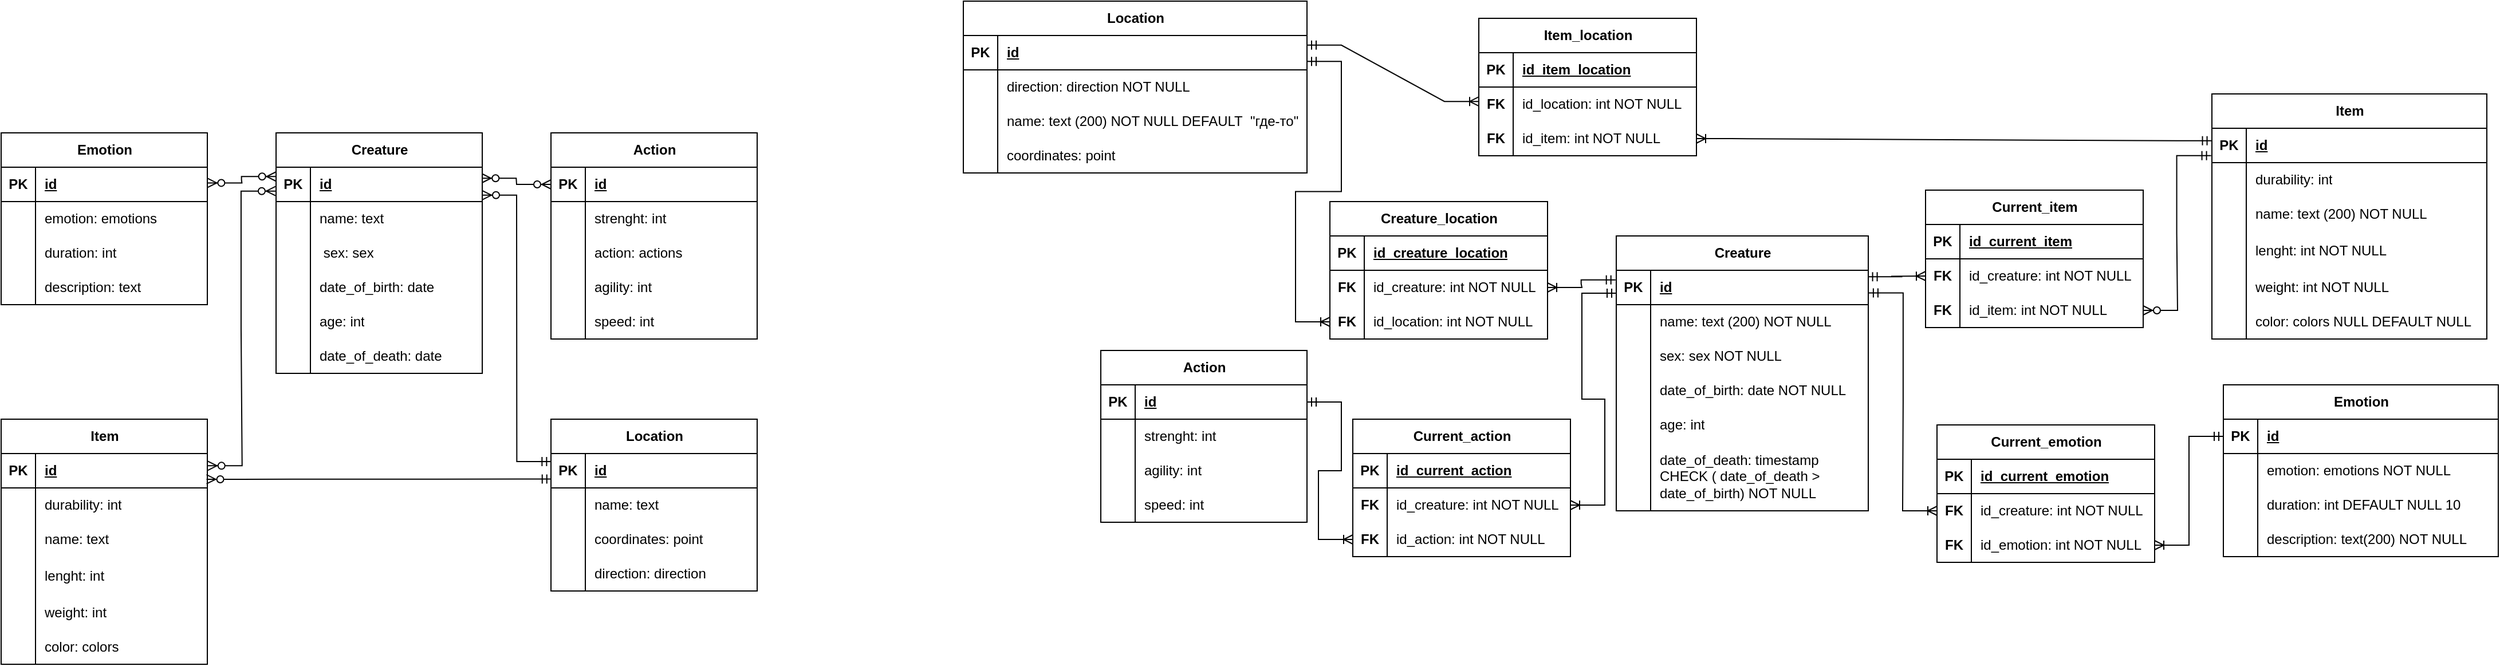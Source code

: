 <mxfile version="26.1.3">
  <diagram name="Страница — 1" id="Z4AhhSQ346tSIq5tQ2C2">
    <mxGraphModel dx="2216" dy="1807" grid="1" gridSize="10" guides="1" tooltips="1" connect="1" arrows="1" fold="1" page="1" pageScale="1" pageWidth="827" pageHeight="1169" math="0" shadow="0">
      <root>
        <mxCell id="0" />
        <mxCell id="1" parent="0" />
        <mxCell id="XqNtMmGaN6IeHS_xukv--81" value="Creature" style="shape=table;startSize=30;container=1;collapsible=1;childLayout=tableLayout;fixedRows=1;rowLines=0;fontStyle=1;align=center;resizeLast=1;html=1;" parent="1" vertex="1">
          <mxGeometry x="-400" y="-810" width="180" height="210" as="geometry" />
        </mxCell>
        <mxCell id="XqNtMmGaN6IeHS_xukv--82" value="" style="shape=tableRow;horizontal=0;startSize=0;swimlaneHead=0;swimlaneBody=0;fillColor=none;collapsible=0;dropTarget=0;points=[[0,0.5],[1,0.5]];portConstraint=eastwest;top=0;left=0;right=0;bottom=1;" parent="XqNtMmGaN6IeHS_xukv--81" vertex="1">
          <mxGeometry y="30" width="180" height="30" as="geometry" />
        </mxCell>
        <mxCell id="XqNtMmGaN6IeHS_xukv--83" value="PK" style="shape=partialRectangle;connectable=0;fillColor=none;top=0;left=0;bottom=0;right=0;fontStyle=1;overflow=hidden;whiteSpace=wrap;html=1;" parent="XqNtMmGaN6IeHS_xukv--82" vertex="1">
          <mxGeometry width="30" height="30" as="geometry">
            <mxRectangle width="30" height="30" as="alternateBounds" />
          </mxGeometry>
        </mxCell>
        <mxCell id="XqNtMmGaN6IeHS_xukv--84" value="id" style="shape=partialRectangle;connectable=0;fillColor=none;top=0;left=0;bottom=0;right=0;align=left;spacingLeft=6;fontStyle=5;overflow=hidden;whiteSpace=wrap;html=1;" parent="XqNtMmGaN6IeHS_xukv--82" vertex="1">
          <mxGeometry x="30" width="150" height="30" as="geometry">
            <mxRectangle width="150" height="30" as="alternateBounds" />
          </mxGeometry>
        </mxCell>
        <mxCell id="XqNtMmGaN6IeHS_xukv--85" value="" style="shape=tableRow;horizontal=0;startSize=0;swimlaneHead=0;swimlaneBody=0;fillColor=none;collapsible=0;dropTarget=0;points=[[0,0.5],[1,0.5]];portConstraint=eastwest;top=0;left=0;right=0;bottom=0;" parent="XqNtMmGaN6IeHS_xukv--81" vertex="1">
          <mxGeometry y="60" width="180" height="30" as="geometry" />
        </mxCell>
        <mxCell id="XqNtMmGaN6IeHS_xukv--86" value="" style="shape=partialRectangle;connectable=0;fillColor=none;top=0;left=0;bottom=0;right=0;editable=1;overflow=hidden;whiteSpace=wrap;html=1;" parent="XqNtMmGaN6IeHS_xukv--85" vertex="1">
          <mxGeometry width="30" height="30" as="geometry">
            <mxRectangle width="30" height="30" as="alternateBounds" />
          </mxGeometry>
        </mxCell>
        <mxCell id="XqNtMmGaN6IeHS_xukv--87" value="name: text" style="shape=partialRectangle;connectable=0;fillColor=none;top=0;left=0;bottom=0;right=0;align=left;spacingLeft=6;overflow=hidden;whiteSpace=wrap;html=1;" parent="XqNtMmGaN6IeHS_xukv--85" vertex="1">
          <mxGeometry x="30" width="150" height="30" as="geometry">
            <mxRectangle width="150" height="30" as="alternateBounds" />
          </mxGeometry>
        </mxCell>
        <mxCell id="XqNtMmGaN6IeHS_xukv--88" value="" style="shape=tableRow;horizontal=0;startSize=0;swimlaneHead=0;swimlaneBody=0;fillColor=none;collapsible=0;dropTarget=0;points=[[0,0.5],[1,0.5]];portConstraint=eastwest;top=0;left=0;right=0;bottom=0;" parent="XqNtMmGaN6IeHS_xukv--81" vertex="1">
          <mxGeometry y="90" width="180" height="30" as="geometry" />
        </mxCell>
        <mxCell id="XqNtMmGaN6IeHS_xukv--89" value="" style="shape=partialRectangle;connectable=0;fillColor=none;top=0;left=0;bottom=0;right=0;editable=1;overflow=hidden;whiteSpace=wrap;html=1;" parent="XqNtMmGaN6IeHS_xukv--88" vertex="1">
          <mxGeometry width="30" height="30" as="geometry">
            <mxRectangle width="30" height="30" as="alternateBounds" />
          </mxGeometry>
        </mxCell>
        <mxCell id="XqNtMmGaN6IeHS_xukv--90" value="&amp;nbsp;sex: sex" style="shape=partialRectangle;connectable=0;fillColor=none;top=0;left=0;bottom=0;right=0;align=left;spacingLeft=6;overflow=hidden;whiteSpace=wrap;html=1;" parent="XqNtMmGaN6IeHS_xukv--88" vertex="1">
          <mxGeometry x="30" width="150" height="30" as="geometry">
            <mxRectangle width="150" height="30" as="alternateBounds" />
          </mxGeometry>
        </mxCell>
        <mxCell id="XqNtMmGaN6IeHS_xukv--91" value="" style="shape=tableRow;horizontal=0;startSize=0;swimlaneHead=0;swimlaneBody=0;fillColor=none;collapsible=0;dropTarget=0;points=[[0,0.5],[1,0.5]];portConstraint=eastwest;top=0;left=0;right=0;bottom=0;" parent="XqNtMmGaN6IeHS_xukv--81" vertex="1">
          <mxGeometry y="120" width="180" height="30" as="geometry" />
        </mxCell>
        <mxCell id="XqNtMmGaN6IeHS_xukv--92" value="" style="shape=partialRectangle;connectable=0;fillColor=none;top=0;left=0;bottom=0;right=0;editable=1;overflow=hidden;whiteSpace=wrap;html=1;" parent="XqNtMmGaN6IeHS_xukv--91" vertex="1">
          <mxGeometry width="30" height="30" as="geometry">
            <mxRectangle width="30" height="30" as="alternateBounds" />
          </mxGeometry>
        </mxCell>
        <mxCell id="XqNtMmGaN6IeHS_xukv--93" value="date_of_birth: date" style="shape=partialRectangle;connectable=0;fillColor=none;top=0;left=0;bottom=0;right=0;align=left;spacingLeft=6;overflow=hidden;whiteSpace=wrap;html=1;" parent="XqNtMmGaN6IeHS_xukv--91" vertex="1">
          <mxGeometry x="30" width="150" height="30" as="geometry">
            <mxRectangle width="150" height="30" as="alternateBounds" />
          </mxGeometry>
        </mxCell>
        <mxCell id="XqNtMmGaN6IeHS_xukv--94" value="" style="shape=tableRow;horizontal=0;startSize=0;swimlaneHead=0;swimlaneBody=0;fillColor=none;collapsible=0;dropTarget=0;points=[[0,0.5],[1,0.5]];portConstraint=eastwest;top=0;left=0;right=0;bottom=0;" parent="XqNtMmGaN6IeHS_xukv--81" vertex="1">
          <mxGeometry y="150" width="180" height="30" as="geometry" />
        </mxCell>
        <mxCell id="XqNtMmGaN6IeHS_xukv--95" value="" style="shape=partialRectangle;connectable=0;fillColor=none;top=0;left=0;bottom=0;right=0;editable=1;overflow=hidden;whiteSpace=wrap;html=1;" parent="XqNtMmGaN6IeHS_xukv--94" vertex="1">
          <mxGeometry width="30" height="30" as="geometry">
            <mxRectangle width="30" height="30" as="alternateBounds" />
          </mxGeometry>
        </mxCell>
        <mxCell id="XqNtMmGaN6IeHS_xukv--96" value="age: int" style="shape=partialRectangle;connectable=0;fillColor=none;top=0;left=0;bottom=0;right=0;align=left;spacingLeft=6;overflow=hidden;whiteSpace=wrap;html=1;" parent="XqNtMmGaN6IeHS_xukv--94" vertex="1">
          <mxGeometry x="30" width="150" height="30" as="geometry">
            <mxRectangle width="150" height="30" as="alternateBounds" />
          </mxGeometry>
        </mxCell>
        <mxCell id="XqNtMmGaN6IeHS_xukv--358" value="" style="shape=tableRow;horizontal=0;startSize=0;swimlaneHead=0;swimlaneBody=0;fillColor=none;collapsible=0;dropTarget=0;points=[[0,0.5],[1,0.5]];portConstraint=eastwest;top=0;left=0;right=0;bottom=0;" parent="XqNtMmGaN6IeHS_xukv--81" vertex="1">
          <mxGeometry y="180" width="180" height="30" as="geometry" />
        </mxCell>
        <mxCell id="XqNtMmGaN6IeHS_xukv--359" value="" style="shape=partialRectangle;connectable=0;fillColor=none;top=0;left=0;bottom=0;right=0;editable=1;overflow=hidden;whiteSpace=wrap;html=1;" parent="XqNtMmGaN6IeHS_xukv--358" vertex="1">
          <mxGeometry width="30" height="30" as="geometry">
            <mxRectangle width="30" height="30" as="alternateBounds" />
          </mxGeometry>
        </mxCell>
        <mxCell id="XqNtMmGaN6IeHS_xukv--360" value="date_of_death: date" style="shape=partialRectangle;connectable=0;fillColor=none;top=0;left=0;bottom=0;right=0;align=left;spacingLeft=6;overflow=hidden;whiteSpace=wrap;html=1;" parent="XqNtMmGaN6IeHS_xukv--358" vertex="1">
          <mxGeometry x="30" width="150" height="30" as="geometry">
            <mxRectangle width="150" height="30" as="alternateBounds" />
          </mxGeometry>
        </mxCell>
        <mxCell id="XqNtMmGaN6IeHS_xukv--97" value="Emotion" style="shape=table;startSize=30;container=1;collapsible=1;childLayout=tableLayout;fixedRows=1;rowLines=0;fontStyle=1;align=center;resizeLast=1;html=1;" parent="1" vertex="1">
          <mxGeometry x="-640" y="-810" width="180" height="150" as="geometry" />
        </mxCell>
        <mxCell id="XqNtMmGaN6IeHS_xukv--98" value="" style="shape=tableRow;horizontal=0;startSize=0;swimlaneHead=0;swimlaneBody=0;fillColor=none;collapsible=0;dropTarget=0;points=[[0,0.5],[1,0.5]];portConstraint=eastwest;top=0;left=0;right=0;bottom=1;" parent="XqNtMmGaN6IeHS_xukv--97" vertex="1">
          <mxGeometry y="30" width="180" height="30" as="geometry" />
        </mxCell>
        <mxCell id="XqNtMmGaN6IeHS_xukv--99" value="PK" style="shape=partialRectangle;connectable=0;fillColor=none;top=0;left=0;bottom=0;right=0;fontStyle=1;overflow=hidden;whiteSpace=wrap;html=1;" parent="XqNtMmGaN6IeHS_xukv--98" vertex="1">
          <mxGeometry width="30" height="30" as="geometry">
            <mxRectangle width="30" height="30" as="alternateBounds" />
          </mxGeometry>
        </mxCell>
        <mxCell id="XqNtMmGaN6IeHS_xukv--100" value="id" style="shape=partialRectangle;connectable=0;fillColor=none;top=0;left=0;bottom=0;right=0;align=left;spacingLeft=6;fontStyle=5;overflow=hidden;whiteSpace=wrap;html=1;" parent="XqNtMmGaN6IeHS_xukv--98" vertex="1">
          <mxGeometry x="30" width="150" height="30" as="geometry">
            <mxRectangle width="150" height="30" as="alternateBounds" />
          </mxGeometry>
        </mxCell>
        <mxCell id="XqNtMmGaN6IeHS_xukv--734" value="" style="shape=tableRow;horizontal=0;startSize=0;swimlaneHead=0;swimlaneBody=0;fillColor=none;collapsible=0;dropTarget=0;points=[[0,0.5],[1,0.5]];portConstraint=eastwest;top=0;left=0;right=0;bottom=0;" parent="XqNtMmGaN6IeHS_xukv--97" vertex="1">
          <mxGeometry y="60" width="180" height="30" as="geometry" />
        </mxCell>
        <mxCell id="XqNtMmGaN6IeHS_xukv--735" value="" style="shape=partialRectangle;connectable=0;fillColor=none;top=0;left=0;bottom=0;right=0;editable=1;overflow=hidden;whiteSpace=wrap;html=1;" parent="XqNtMmGaN6IeHS_xukv--734" vertex="1">
          <mxGeometry width="30" height="30" as="geometry">
            <mxRectangle width="30" height="30" as="alternateBounds" />
          </mxGeometry>
        </mxCell>
        <mxCell id="XqNtMmGaN6IeHS_xukv--736" value="emotion: emotions" style="shape=partialRectangle;connectable=0;fillColor=none;top=0;left=0;bottom=0;right=0;align=left;spacingLeft=6;overflow=hidden;whiteSpace=wrap;html=1;" parent="XqNtMmGaN6IeHS_xukv--734" vertex="1">
          <mxGeometry x="30" width="150" height="30" as="geometry">
            <mxRectangle width="150" height="30" as="alternateBounds" />
          </mxGeometry>
        </mxCell>
        <mxCell id="XqNtMmGaN6IeHS_xukv--101" value="" style="shape=tableRow;horizontal=0;startSize=0;swimlaneHead=0;swimlaneBody=0;fillColor=none;collapsible=0;dropTarget=0;points=[[0,0.5],[1,0.5]];portConstraint=eastwest;top=0;left=0;right=0;bottom=0;" parent="XqNtMmGaN6IeHS_xukv--97" vertex="1">
          <mxGeometry y="90" width="180" height="30" as="geometry" />
        </mxCell>
        <mxCell id="XqNtMmGaN6IeHS_xukv--102" value="" style="shape=partialRectangle;connectable=0;fillColor=none;top=0;left=0;bottom=0;right=0;editable=1;overflow=hidden;whiteSpace=wrap;html=1;" parent="XqNtMmGaN6IeHS_xukv--101" vertex="1">
          <mxGeometry width="30" height="30" as="geometry">
            <mxRectangle width="30" height="30" as="alternateBounds" />
          </mxGeometry>
        </mxCell>
        <mxCell id="XqNtMmGaN6IeHS_xukv--103" value="duration: int" style="shape=partialRectangle;connectable=0;fillColor=none;top=0;left=0;bottom=0;right=0;align=left;spacingLeft=6;overflow=hidden;whiteSpace=wrap;html=1;" parent="XqNtMmGaN6IeHS_xukv--101" vertex="1">
          <mxGeometry x="30" width="150" height="30" as="geometry">
            <mxRectangle width="150" height="30" as="alternateBounds" />
          </mxGeometry>
        </mxCell>
        <mxCell id="XqNtMmGaN6IeHS_xukv--104" value="" style="shape=tableRow;horizontal=0;startSize=0;swimlaneHead=0;swimlaneBody=0;fillColor=none;collapsible=0;dropTarget=0;points=[[0,0.5],[1,0.5]];portConstraint=eastwest;top=0;left=0;right=0;bottom=0;" parent="XqNtMmGaN6IeHS_xukv--97" vertex="1">
          <mxGeometry y="120" width="180" height="30" as="geometry" />
        </mxCell>
        <mxCell id="XqNtMmGaN6IeHS_xukv--105" value="" style="shape=partialRectangle;connectable=0;fillColor=none;top=0;left=0;bottom=0;right=0;editable=1;overflow=hidden;whiteSpace=wrap;html=1;" parent="XqNtMmGaN6IeHS_xukv--104" vertex="1">
          <mxGeometry width="30" height="30" as="geometry">
            <mxRectangle width="30" height="30" as="alternateBounds" />
          </mxGeometry>
        </mxCell>
        <mxCell id="XqNtMmGaN6IeHS_xukv--106" value="description: text" style="shape=partialRectangle;connectable=0;fillColor=none;top=0;left=0;bottom=0;right=0;align=left;spacingLeft=6;overflow=hidden;whiteSpace=wrap;html=1;" parent="XqNtMmGaN6IeHS_xukv--104" vertex="1">
          <mxGeometry x="30" width="150" height="30" as="geometry">
            <mxRectangle width="150" height="30" as="alternateBounds" />
          </mxGeometry>
        </mxCell>
        <mxCell id="XqNtMmGaN6IeHS_xukv--107" value="Action" style="shape=table;startSize=30;container=1;collapsible=1;childLayout=tableLayout;fixedRows=1;rowLines=0;fontStyle=1;align=center;resizeLast=1;html=1;" parent="1" vertex="1">
          <mxGeometry x="-160" y="-810" width="180" height="180" as="geometry" />
        </mxCell>
        <mxCell id="XqNtMmGaN6IeHS_xukv--108" value="" style="shape=tableRow;horizontal=0;startSize=0;swimlaneHead=0;swimlaneBody=0;fillColor=none;collapsible=0;dropTarget=0;points=[[0,0.5],[1,0.5]];portConstraint=eastwest;top=0;left=0;right=0;bottom=1;" parent="XqNtMmGaN6IeHS_xukv--107" vertex="1">
          <mxGeometry y="30" width="180" height="30" as="geometry" />
        </mxCell>
        <mxCell id="XqNtMmGaN6IeHS_xukv--109" value="PK" style="shape=partialRectangle;connectable=0;fillColor=none;top=0;left=0;bottom=0;right=0;fontStyle=1;overflow=hidden;whiteSpace=wrap;html=1;" parent="XqNtMmGaN6IeHS_xukv--108" vertex="1">
          <mxGeometry width="30" height="30" as="geometry">
            <mxRectangle width="30" height="30" as="alternateBounds" />
          </mxGeometry>
        </mxCell>
        <mxCell id="XqNtMmGaN6IeHS_xukv--110" value="id" style="shape=partialRectangle;connectable=0;fillColor=none;top=0;left=0;bottom=0;right=0;align=left;spacingLeft=6;fontStyle=5;overflow=hidden;whiteSpace=wrap;html=1;" parent="XqNtMmGaN6IeHS_xukv--108" vertex="1">
          <mxGeometry x="30" width="150" height="30" as="geometry">
            <mxRectangle width="150" height="30" as="alternateBounds" />
          </mxGeometry>
        </mxCell>
        <mxCell id="XqNtMmGaN6IeHS_xukv--111" value="" style="shape=tableRow;horizontal=0;startSize=0;swimlaneHead=0;swimlaneBody=0;fillColor=none;collapsible=0;dropTarget=0;points=[[0,0.5],[1,0.5]];portConstraint=eastwest;top=0;left=0;right=0;bottom=0;" parent="XqNtMmGaN6IeHS_xukv--107" vertex="1">
          <mxGeometry y="60" width="180" height="30" as="geometry" />
        </mxCell>
        <mxCell id="XqNtMmGaN6IeHS_xukv--112" value="" style="shape=partialRectangle;connectable=0;fillColor=none;top=0;left=0;bottom=0;right=0;editable=1;overflow=hidden;whiteSpace=wrap;html=1;" parent="XqNtMmGaN6IeHS_xukv--111" vertex="1">
          <mxGeometry width="30" height="30" as="geometry">
            <mxRectangle width="30" height="30" as="alternateBounds" />
          </mxGeometry>
        </mxCell>
        <mxCell id="XqNtMmGaN6IeHS_xukv--113" value="strenght: int" style="shape=partialRectangle;connectable=0;fillColor=none;top=0;left=0;bottom=0;right=0;align=left;spacingLeft=6;overflow=hidden;whiteSpace=wrap;html=1;" parent="XqNtMmGaN6IeHS_xukv--111" vertex="1">
          <mxGeometry x="30" width="150" height="30" as="geometry">
            <mxRectangle width="150" height="30" as="alternateBounds" />
          </mxGeometry>
        </mxCell>
        <mxCell id="XqNtMmGaN6IeHS_xukv--728" value="" style="shape=tableRow;horizontal=0;startSize=0;swimlaneHead=0;swimlaneBody=0;fillColor=none;collapsible=0;dropTarget=0;points=[[0,0.5],[1,0.5]];portConstraint=eastwest;top=0;left=0;right=0;bottom=0;" parent="XqNtMmGaN6IeHS_xukv--107" vertex="1">
          <mxGeometry y="90" width="180" height="30" as="geometry" />
        </mxCell>
        <mxCell id="XqNtMmGaN6IeHS_xukv--729" value="" style="shape=partialRectangle;connectable=0;fillColor=none;top=0;left=0;bottom=0;right=0;editable=1;overflow=hidden;whiteSpace=wrap;html=1;" parent="XqNtMmGaN6IeHS_xukv--728" vertex="1">
          <mxGeometry width="30" height="30" as="geometry">
            <mxRectangle width="30" height="30" as="alternateBounds" />
          </mxGeometry>
        </mxCell>
        <mxCell id="XqNtMmGaN6IeHS_xukv--730" value="action: actions" style="shape=partialRectangle;connectable=0;fillColor=none;top=0;left=0;bottom=0;right=0;align=left;spacingLeft=6;overflow=hidden;whiteSpace=wrap;html=1;" parent="XqNtMmGaN6IeHS_xukv--728" vertex="1">
          <mxGeometry x="30" width="150" height="30" as="geometry">
            <mxRectangle width="150" height="30" as="alternateBounds" />
          </mxGeometry>
        </mxCell>
        <mxCell id="XqNtMmGaN6IeHS_xukv--114" value="" style="shape=tableRow;horizontal=0;startSize=0;swimlaneHead=0;swimlaneBody=0;fillColor=none;collapsible=0;dropTarget=0;points=[[0,0.5],[1,0.5]];portConstraint=eastwest;top=0;left=0;right=0;bottom=0;" parent="XqNtMmGaN6IeHS_xukv--107" vertex="1">
          <mxGeometry y="120" width="180" height="30" as="geometry" />
        </mxCell>
        <mxCell id="XqNtMmGaN6IeHS_xukv--115" value="" style="shape=partialRectangle;connectable=0;fillColor=none;top=0;left=0;bottom=0;right=0;editable=1;overflow=hidden;whiteSpace=wrap;html=1;" parent="XqNtMmGaN6IeHS_xukv--114" vertex="1">
          <mxGeometry width="30" height="30" as="geometry">
            <mxRectangle width="30" height="30" as="alternateBounds" />
          </mxGeometry>
        </mxCell>
        <mxCell id="XqNtMmGaN6IeHS_xukv--116" value="agility: int" style="shape=partialRectangle;connectable=0;fillColor=none;top=0;left=0;bottom=0;right=0;align=left;spacingLeft=6;overflow=hidden;whiteSpace=wrap;html=1;" parent="XqNtMmGaN6IeHS_xukv--114" vertex="1">
          <mxGeometry x="30" width="150" height="30" as="geometry">
            <mxRectangle width="150" height="30" as="alternateBounds" />
          </mxGeometry>
        </mxCell>
        <mxCell id="XqNtMmGaN6IeHS_xukv--117" value="" style="shape=tableRow;horizontal=0;startSize=0;swimlaneHead=0;swimlaneBody=0;fillColor=none;collapsible=0;dropTarget=0;points=[[0,0.5],[1,0.5]];portConstraint=eastwest;top=0;left=0;right=0;bottom=0;" parent="XqNtMmGaN6IeHS_xukv--107" vertex="1">
          <mxGeometry y="150" width="180" height="30" as="geometry" />
        </mxCell>
        <mxCell id="XqNtMmGaN6IeHS_xukv--118" value="" style="shape=partialRectangle;connectable=0;fillColor=none;top=0;left=0;bottom=0;right=0;editable=1;overflow=hidden;whiteSpace=wrap;html=1;" parent="XqNtMmGaN6IeHS_xukv--117" vertex="1">
          <mxGeometry width="30" height="30" as="geometry">
            <mxRectangle width="30" height="30" as="alternateBounds" />
          </mxGeometry>
        </mxCell>
        <mxCell id="XqNtMmGaN6IeHS_xukv--119" value="speed: int" style="shape=partialRectangle;connectable=0;fillColor=none;top=0;left=0;bottom=0;right=0;align=left;spacingLeft=6;overflow=hidden;whiteSpace=wrap;html=1;" parent="XqNtMmGaN6IeHS_xukv--117" vertex="1">
          <mxGeometry x="30" width="150" height="30" as="geometry">
            <mxRectangle width="150" height="30" as="alternateBounds" />
          </mxGeometry>
        </mxCell>
        <mxCell id="XqNtMmGaN6IeHS_xukv--142" value="Item" style="shape=table;startSize=30;container=1;collapsible=1;childLayout=tableLayout;fixedRows=1;rowLines=0;fontStyle=1;align=center;resizeLast=1;html=1;" parent="1" vertex="1">
          <mxGeometry x="-640" y="-560" width="180" height="214" as="geometry" />
        </mxCell>
        <mxCell id="XqNtMmGaN6IeHS_xukv--143" value="" style="shape=tableRow;horizontal=0;startSize=0;swimlaneHead=0;swimlaneBody=0;fillColor=none;collapsible=0;dropTarget=0;points=[[0,0.5],[1,0.5]];portConstraint=eastwest;top=0;left=0;right=0;bottom=1;" parent="XqNtMmGaN6IeHS_xukv--142" vertex="1">
          <mxGeometry y="30" width="180" height="30" as="geometry" />
        </mxCell>
        <mxCell id="XqNtMmGaN6IeHS_xukv--144" value="PK" style="shape=partialRectangle;connectable=0;fillColor=none;top=0;left=0;bottom=0;right=0;fontStyle=1;overflow=hidden;whiteSpace=wrap;html=1;" parent="XqNtMmGaN6IeHS_xukv--143" vertex="1">
          <mxGeometry width="30" height="30" as="geometry">
            <mxRectangle width="30" height="30" as="alternateBounds" />
          </mxGeometry>
        </mxCell>
        <mxCell id="XqNtMmGaN6IeHS_xukv--145" value="id" style="shape=partialRectangle;connectable=0;fillColor=none;top=0;left=0;bottom=0;right=0;align=left;spacingLeft=6;fontStyle=5;overflow=hidden;whiteSpace=wrap;html=1;" parent="XqNtMmGaN6IeHS_xukv--143" vertex="1">
          <mxGeometry x="30" width="150" height="30" as="geometry">
            <mxRectangle width="150" height="30" as="alternateBounds" />
          </mxGeometry>
        </mxCell>
        <mxCell id="XqNtMmGaN6IeHS_xukv--146" value="" style="shape=tableRow;horizontal=0;startSize=0;swimlaneHead=0;swimlaneBody=0;fillColor=none;collapsible=0;dropTarget=0;points=[[0,0.5],[1,0.5]];portConstraint=eastwest;top=0;left=0;right=0;bottom=0;" parent="XqNtMmGaN6IeHS_xukv--142" vertex="1">
          <mxGeometry y="60" width="180" height="30" as="geometry" />
        </mxCell>
        <mxCell id="XqNtMmGaN6IeHS_xukv--147" value="" style="shape=partialRectangle;connectable=0;fillColor=none;top=0;left=0;bottom=0;right=0;editable=1;overflow=hidden;whiteSpace=wrap;html=1;" parent="XqNtMmGaN6IeHS_xukv--146" vertex="1">
          <mxGeometry width="30" height="30" as="geometry">
            <mxRectangle width="30" height="30" as="alternateBounds" />
          </mxGeometry>
        </mxCell>
        <mxCell id="XqNtMmGaN6IeHS_xukv--148" value="durability: int" style="shape=partialRectangle;connectable=0;fillColor=none;top=0;left=0;bottom=0;right=0;align=left;spacingLeft=6;overflow=hidden;whiteSpace=wrap;html=1;" parent="XqNtMmGaN6IeHS_xukv--146" vertex="1">
          <mxGeometry x="30" width="150" height="30" as="geometry">
            <mxRectangle width="150" height="30" as="alternateBounds" />
          </mxGeometry>
        </mxCell>
        <mxCell id="XqNtMmGaN6IeHS_xukv--149" value="" style="shape=tableRow;horizontal=0;startSize=0;swimlaneHead=0;swimlaneBody=0;fillColor=none;collapsible=0;dropTarget=0;points=[[0,0.5],[1,0.5]];portConstraint=eastwest;top=0;left=0;right=0;bottom=0;" parent="XqNtMmGaN6IeHS_xukv--142" vertex="1">
          <mxGeometry y="90" width="180" height="30" as="geometry" />
        </mxCell>
        <mxCell id="XqNtMmGaN6IeHS_xukv--150" value="" style="shape=partialRectangle;connectable=0;fillColor=none;top=0;left=0;bottom=0;right=0;editable=1;overflow=hidden;whiteSpace=wrap;html=1;" parent="XqNtMmGaN6IeHS_xukv--149" vertex="1">
          <mxGeometry width="30" height="30" as="geometry">
            <mxRectangle width="30" height="30" as="alternateBounds" />
          </mxGeometry>
        </mxCell>
        <mxCell id="XqNtMmGaN6IeHS_xukv--151" value="name: text" style="shape=partialRectangle;connectable=0;fillColor=none;top=0;left=0;bottom=0;right=0;align=left;spacingLeft=6;overflow=hidden;whiteSpace=wrap;html=1;" parent="XqNtMmGaN6IeHS_xukv--149" vertex="1">
          <mxGeometry x="30" width="150" height="30" as="geometry">
            <mxRectangle width="150" height="30" as="alternateBounds" />
          </mxGeometry>
        </mxCell>
        <mxCell id="XqNtMmGaN6IeHS_xukv--152" value="" style="shape=tableRow;horizontal=0;startSize=0;swimlaneHead=0;swimlaneBody=0;fillColor=none;collapsible=0;dropTarget=0;points=[[0,0.5],[1,0.5]];portConstraint=eastwest;top=0;left=0;right=0;bottom=0;" parent="XqNtMmGaN6IeHS_xukv--142" vertex="1">
          <mxGeometry y="120" width="180" height="34" as="geometry" />
        </mxCell>
        <mxCell id="XqNtMmGaN6IeHS_xukv--153" value="" style="shape=partialRectangle;connectable=0;fillColor=none;top=0;left=0;bottom=0;right=0;editable=1;overflow=hidden;whiteSpace=wrap;html=1;" parent="XqNtMmGaN6IeHS_xukv--152" vertex="1">
          <mxGeometry width="30" height="34" as="geometry">
            <mxRectangle width="30" height="34" as="alternateBounds" />
          </mxGeometry>
        </mxCell>
        <mxCell id="XqNtMmGaN6IeHS_xukv--154" value="lenght: int" style="shape=partialRectangle;connectable=0;fillColor=none;top=0;left=0;bottom=0;right=0;align=left;spacingLeft=6;overflow=hidden;whiteSpace=wrap;html=1;" parent="XqNtMmGaN6IeHS_xukv--152" vertex="1">
          <mxGeometry x="30" width="150" height="34" as="geometry">
            <mxRectangle width="150" height="34" as="alternateBounds" />
          </mxGeometry>
        </mxCell>
        <mxCell id="XqNtMmGaN6IeHS_xukv--155" value="" style="shape=tableRow;horizontal=0;startSize=0;swimlaneHead=0;swimlaneBody=0;fillColor=none;collapsible=0;dropTarget=0;points=[[0,0.5],[1,0.5]];portConstraint=eastwest;top=0;left=0;right=0;bottom=0;" parent="XqNtMmGaN6IeHS_xukv--142" vertex="1">
          <mxGeometry y="154" width="180" height="30" as="geometry" />
        </mxCell>
        <mxCell id="XqNtMmGaN6IeHS_xukv--156" value="" style="shape=partialRectangle;connectable=0;fillColor=none;top=0;left=0;bottom=0;right=0;editable=1;overflow=hidden;whiteSpace=wrap;html=1;" parent="XqNtMmGaN6IeHS_xukv--155" vertex="1">
          <mxGeometry width="30" height="30" as="geometry">
            <mxRectangle width="30" height="30" as="alternateBounds" />
          </mxGeometry>
        </mxCell>
        <mxCell id="XqNtMmGaN6IeHS_xukv--157" value="weight: int" style="shape=partialRectangle;connectable=0;fillColor=none;top=0;left=0;bottom=0;right=0;align=left;spacingLeft=6;overflow=hidden;whiteSpace=wrap;html=1;" parent="XqNtMmGaN6IeHS_xukv--155" vertex="1">
          <mxGeometry x="30" width="150" height="30" as="geometry">
            <mxRectangle width="150" height="30" as="alternateBounds" />
          </mxGeometry>
        </mxCell>
        <mxCell id="XqNtMmGaN6IeHS_xukv--675" value="" style="shape=tableRow;horizontal=0;startSize=0;swimlaneHead=0;swimlaneBody=0;fillColor=none;collapsible=0;dropTarget=0;points=[[0,0.5],[1,0.5]];portConstraint=eastwest;top=0;left=0;right=0;bottom=0;" parent="XqNtMmGaN6IeHS_xukv--142" vertex="1">
          <mxGeometry y="184" width="180" height="30" as="geometry" />
        </mxCell>
        <mxCell id="XqNtMmGaN6IeHS_xukv--676" value="" style="shape=partialRectangle;connectable=0;fillColor=none;top=0;left=0;bottom=0;right=0;editable=1;overflow=hidden;whiteSpace=wrap;html=1;" parent="XqNtMmGaN6IeHS_xukv--675" vertex="1">
          <mxGeometry width="30" height="30" as="geometry">
            <mxRectangle width="30" height="30" as="alternateBounds" />
          </mxGeometry>
        </mxCell>
        <mxCell id="XqNtMmGaN6IeHS_xukv--677" value="color: colors" style="shape=partialRectangle;connectable=0;fillColor=none;top=0;left=0;bottom=0;right=0;align=left;spacingLeft=6;overflow=hidden;whiteSpace=wrap;html=1;" parent="XqNtMmGaN6IeHS_xukv--675" vertex="1">
          <mxGeometry x="30" width="150" height="30" as="geometry">
            <mxRectangle width="150" height="30" as="alternateBounds" />
          </mxGeometry>
        </mxCell>
        <mxCell id="XqNtMmGaN6IeHS_xukv--160" value="" style="edgeStyle=entityRelationEdgeStyle;fontSize=12;html=1;endArrow=ERzeroToMany;endFill=1;startArrow=ERzeroToMany;rounded=0;exitX=0;exitY=0.5;exitDx=0;exitDy=0;entryX=0.998;entryY=0.321;entryDx=0;entryDy=0;entryPerimeter=0;" parent="1" source="XqNtMmGaN6IeHS_xukv--108" target="XqNtMmGaN6IeHS_xukv--82" edge="1">
          <mxGeometry width="100" height="100" relative="1" as="geometry">
            <mxPoint x="-230" y="-371" as="sourcePoint" />
            <mxPoint x="-130" y="-471" as="targetPoint" />
          </mxGeometry>
        </mxCell>
        <mxCell id="XqNtMmGaN6IeHS_xukv--161" value="" style="edgeStyle=entityRelationEdgeStyle;fontSize=12;html=1;endArrow=ERzeroToMany;endFill=1;startArrow=ERzeroToMany;rounded=0;entryX=1.002;entryY=0.356;entryDx=0;entryDy=0;exitX=-0.003;exitY=0.695;exitDx=0;exitDy=0;exitPerimeter=0;entryPerimeter=0;" parent="1" source="XqNtMmGaN6IeHS_xukv--82" target="XqNtMmGaN6IeHS_xukv--143" edge="1">
          <mxGeometry width="100" height="100" relative="1" as="geometry">
            <mxPoint x="-120" y="-704" as="sourcePoint" />
            <mxPoint x="60" y="-611" as="targetPoint" />
          </mxGeometry>
        </mxCell>
        <mxCell id="XqNtMmGaN6IeHS_xukv--162" value="" style="edgeStyle=entityRelationEdgeStyle;fontSize=12;html=1;endArrow=ERzeroToMany;endFill=1;startArrow=ERzeroToMany;rounded=0;entryX=1.001;entryY=0.457;entryDx=0;entryDy=0;exitX=-0.001;exitY=0.271;exitDx=0;exitDy=0;exitPerimeter=0;entryPerimeter=0;" parent="1" source="XqNtMmGaN6IeHS_xukv--82" target="XqNtMmGaN6IeHS_xukv--98" edge="1">
          <mxGeometry width="100" height="100" relative="1" as="geometry">
            <mxPoint x="-119" y="-691" as="sourcePoint" />
            <mxPoint x="20" y="-661" as="targetPoint" />
          </mxGeometry>
        </mxCell>
        <mxCell id="XqNtMmGaN6IeHS_xukv--411" value="Location" style="shape=table;startSize=30;container=1;collapsible=1;childLayout=tableLayout;fixedRows=1;rowLines=0;fontStyle=1;align=center;resizeLast=1;html=1;" parent="1" vertex="1">
          <mxGeometry x="-160" y="-560" width="180" height="150" as="geometry">
            <mxRectangle x="-160" y="-555" width="90" height="30" as="alternateBounds" />
          </mxGeometry>
        </mxCell>
        <mxCell id="XqNtMmGaN6IeHS_xukv--412" value="" style="shape=tableRow;horizontal=0;startSize=0;swimlaneHead=0;swimlaneBody=0;fillColor=none;collapsible=0;dropTarget=0;points=[[0,0.5],[1,0.5]];portConstraint=eastwest;top=0;left=0;right=0;bottom=1;" parent="XqNtMmGaN6IeHS_xukv--411" vertex="1">
          <mxGeometry y="30" width="180" height="30" as="geometry" />
        </mxCell>
        <mxCell id="XqNtMmGaN6IeHS_xukv--413" value="PK" style="shape=partialRectangle;connectable=0;fillColor=none;top=0;left=0;bottom=0;right=0;fontStyle=1;overflow=hidden;whiteSpace=wrap;html=1;" parent="XqNtMmGaN6IeHS_xukv--412" vertex="1">
          <mxGeometry width="30" height="30" as="geometry">
            <mxRectangle width="30" height="30" as="alternateBounds" />
          </mxGeometry>
        </mxCell>
        <mxCell id="XqNtMmGaN6IeHS_xukv--414" value="id" style="shape=partialRectangle;connectable=0;fillColor=none;top=0;left=0;bottom=0;right=0;align=left;spacingLeft=6;fontStyle=5;overflow=hidden;whiteSpace=wrap;html=1;" parent="XqNtMmGaN6IeHS_xukv--412" vertex="1">
          <mxGeometry x="30" width="150" height="30" as="geometry">
            <mxRectangle width="150" height="30" as="alternateBounds" />
          </mxGeometry>
        </mxCell>
        <mxCell id="XqNtMmGaN6IeHS_xukv--415" value="" style="shape=tableRow;horizontal=0;startSize=0;swimlaneHead=0;swimlaneBody=0;fillColor=none;collapsible=0;dropTarget=0;points=[[0,0.5],[1,0.5]];portConstraint=eastwest;top=0;left=0;right=0;bottom=0;" parent="XqNtMmGaN6IeHS_xukv--411" vertex="1">
          <mxGeometry y="60" width="180" height="30" as="geometry" />
        </mxCell>
        <mxCell id="XqNtMmGaN6IeHS_xukv--416" value="" style="shape=partialRectangle;connectable=0;fillColor=none;top=0;left=0;bottom=0;right=0;editable=1;overflow=hidden;whiteSpace=wrap;html=1;" parent="XqNtMmGaN6IeHS_xukv--415" vertex="1">
          <mxGeometry width="30" height="30" as="geometry">
            <mxRectangle width="30" height="30" as="alternateBounds" />
          </mxGeometry>
        </mxCell>
        <mxCell id="XqNtMmGaN6IeHS_xukv--417" value="name: text" style="shape=partialRectangle;connectable=0;fillColor=none;top=0;left=0;bottom=0;right=0;align=left;spacingLeft=6;overflow=hidden;whiteSpace=wrap;html=1;" parent="XqNtMmGaN6IeHS_xukv--415" vertex="1">
          <mxGeometry x="30" width="150" height="30" as="geometry">
            <mxRectangle width="150" height="30" as="alternateBounds" />
          </mxGeometry>
        </mxCell>
        <mxCell id="XqNtMmGaN6IeHS_xukv--418" value="" style="shape=tableRow;horizontal=0;startSize=0;swimlaneHead=0;swimlaneBody=0;fillColor=none;collapsible=0;dropTarget=0;points=[[0,0.5],[1,0.5]];portConstraint=eastwest;top=0;left=0;right=0;bottom=0;" parent="XqNtMmGaN6IeHS_xukv--411" vertex="1">
          <mxGeometry y="90" width="180" height="30" as="geometry" />
        </mxCell>
        <mxCell id="XqNtMmGaN6IeHS_xukv--419" value="" style="shape=partialRectangle;connectable=0;fillColor=none;top=0;left=0;bottom=0;right=0;editable=1;overflow=hidden;whiteSpace=wrap;html=1;" parent="XqNtMmGaN6IeHS_xukv--418" vertex="1">
          <mxGeometry width="30" height="30" as="geometry">
            <mxRectangle width="30" height="30" as="alternateBounds" />
          </mxGeometry>
        </mxCell>
        <mxCell id="XqNtMmGaN6IeHS_xukv--420" value="coordinates: point" style="shape=partialRectangle;connectable=0;fillColor=none;top=0;left=0;bottom=0;right=0;align=left;spacingLeft=6;overflow=hidden;whiteSpace=wrap;html=1;" parent="XqNtMmGaN6IeHS_xukv--418" vertex="1">
          <mxGeometry x="30" width="150" height="30" as="geometry">
            <mxRectangle width="150" height="30" as="alternateBounds" />
          </mxGeometry>
        </mxCell>
        <mxCell id="UgWhhGr1BZIgkKCJ6Wsg-2" value="" style="shape=tableRow;horizontal=0;startSize=0;swimlaneHead=0;swimlaneBody=0;fillColor=none;collapsible=0;dropTarget=0;points=[[0,0.5],[1,0.5]];portConstraint=eastwest;top=0;left=0;right=0;bottom=0;" parent="XqNtMmGaN6IeHS_xukv--411" vertex="1">
          <mxGeometry y="120" width="180" height="30" as="geometry" />
        </mxCell>
        <mxCell id="UgWhhGr1BZIgkKCJ6Wsg-3" value="" style="shape=partialRectangle;connectable=0;fillColor=none;top=0;left=0;bottom=0;right=0;editable=1;overflow=hidden;whiteSpace=wrap;html=1;" parent="UgWhhGr1BZIgkKCJ6Wsg-2" vertex="1">
          <mxGeometry width="30" height="30" as="geometry">
            <mxRectangle width="30" height="30" as="alternateBounds" />
          </mxGeometry>
        </mxCell>
        <mxCell id="UgWhhGr1BZIgkKCJ6Wsg-4" value="direction: direction" style="shape=partialRectangle;connectable=0;fillColor=none;top=0;left=0;bottom=0;right=0;align=left;spacingLeft=6;overflow=hidden;whiteSpace=wrap;html=1;" parent="UgWhhGr1BZIgkKCJ6Wsg-2" vertex="1">
          <mxGeometry x="30" width="150" height="30" as="geometry">
            <mxRectangle width="150" height="30" as="alternateBounds" />
          </mxGeometry>
        </mxCell>
        <mxCell id="XqNtMmGaN6IeHS_xukv--436" value="" style="edgeStyle=entityRelationEdgeStyle;fontSize=12;html=1;endArrow=ERzeroToMany;startArrow=ERmandOne;rounded=0;exitX=0.001;exitY=0.234;exitDx=0;exitDy=0;entryX=1;entryY=0.813;entryDx=0;entryDy=0;entryPerimeter=0;exitPerimeter=0;" parent="1" source="XqNtMmGaN6IeHS_xukv--412" target="XqNtMmGaN6IeHS_xukv--82" edge="1">
          <mxGeometry width="100" height="100" relative="1" as="geometry">
            <mxPoint x="-230" y="-491" as="sourcePoint" />
            <mxPoint x="-130" y="-591" as="targetPoint" />
          </mxGeometry>
        </mxCell>
        <mxCell id="XqNtMmGaN6IeHS_xukv--438" value="Creature" style="shape=table;startSize=30;container=1;collapsible=1;childLayout=tableLayout;fixedRows=1;rowLines=0;fontStyle=1;align=center;resizeLast=1;html=1;" parent="1" vertex="1">
          <mxGeometry x="770" y="-720" width="220" height="240" as="geometry" />
        </mxCell>
        <mxCell id="XqNtMmGaN6IeHS_xukv--439" value="" style="shape=tableRow;horizontal=0;startSize=0;swimlaneHead=0;swimlaneBody=0;fillColor=none;collapsible=0;dropTarget=0;points=[[0,0.5],[1,0.5]];portConstraint=eastwest;top=0;left=0;right=0;bottom=1;" parent="XqNtMmGaN6IeHS_xukv--438" vertex="1">
          <mxGeometry y="30" width="220" height="30" as="geometry" />
        </mxCell>
        <mxCell id="XqNtMmGaN6IeHS_xukv--440" value="PK" style="shape=partialRectangle;connectable=0;fillColor=none;top=0;left=0;bottom=0;right=0;fontStyle=1;overflow=hidden;whiteSpace=wrap;html=1;" parent="XqNtMmGaN6IeHS_xukv--439" vertex="1">
          <mxGeometry width="30" height="30" as="geometry">
            <mxRectangle width="30" height="30" as="alternateBounds" />
          </mxGeometry>
        </mxCell>
        <mxCell id="XqNtMmGaN6IeHS_xukv--441" value="id" style="shape=partialRectangle;connectable=0;fillColor=none;top=0;left=0;bottom=0;right=0;align=left;spacingLeft=6;fontStyle=5;overflow=hidden;whiteSpace=wrap;html=1;" parent="XqNtMmGaN6IeHS_xukv--439" vertex="1">
          <mxGeometry x="30" width="190" height="30" as="geometry">
            <mxRectangle width="190" height="30" as="alternateBounds" />
          </mxGeometry>
        </mxCell>
        <mxCell id="XqNtMmGaN6IeHS_xukv--442" value="" style="shape=tableRow;horizontal=0;startSize=0;swimlaneHead=0;swimlaneBody=0;fillColor=none;collapsible=0;dropTarget=0;points=[[0,0.5],[1,0.5]];portConstraint=eastwest;top=0;left=0;right=0;bottom=0;" parent="XqNtMmGaN6IeHS_xukv--438" vertex="1">
          <mxGeometry y="60" width="220" height="30" as="geometry" />
        </mxCell>
        <mxCell id="XqNtMmGaN6IeHS_xukv--443" value="" style="shape=partialRectangle;connectable=0;fillColor=none;top=0;left=0;bottom=0;right=0;editable=1;overflow=hidden;whiteSpace=wrap;html=1;" parent="XqNtMmGaN6IeHS_xukv--442" vertex="1">
          <mxGeometry width="30" height="30" as="geometry">
            <mxRectangle width="30" height="30" as="alternateBounds" />
          </mxGeometry>
        </mxCell>
        <mxCell id="XqNtMmGaN6IeHS_xukv--444" value="name: text (200) NOT NULL" style="shape=partialRectangle;connectable=0;fillColor=none;top=0;left=0;bottom=0;right=0;align=left;spacingLeft=6;overflow=hidden;whiteSpace=wrap;html=1;" parent="XqNtMmGaN6IeHS_xukv--442" vertex="1">
          <mxGeometry x="30" width="190" height="30" as="geometry">
            <mxRectangle width="190" height="30" as="alternateBounds" />
          </mxGeometry>
        </mxCell>
        <mxCell id="XqNtMmGaN6IeHS_xukv--445" value="" style="shape=tableRow;horizontal=0;startSize=0;swimlaneHead=0;swimlaneBody=0;fillColor=none;collapsible=0;dropTarget=0;points=[[0,0.5],[1,0.5]];portConstraint=eastwest;top=0;left=0;right=0;bottom=0;" parent="XqNtMmGaN6IeHS_xukv--438" vertex="1">
          <mxGeometry y="90" width="220" height="30" as="geometry" />
        </mxCell>
        <mxCell id="XqNtMmGaN6IeHS_xukv--446" value="" style="shape=partialRectangle;connectable=0;fillColor=none;top=0;left=0;bottom=0;right=0;editable=1;overflow=hidden;whiteSpace=wrap;html=1;" parent="XqNtMmGaN6IeHS_xukv--445" vertex="1">
          <mxGeometry width="30" height="30" as="geometry">
            <mxRectangle width="30" height="30" as="alternateBounds" />
          </mxGeometry>
        </mxCell>
        <mxCell id="XqNtMmGaN6IeHS_xukv--447" value="sex: sex NOT NULL" style="shape=partialRectangle;connectable=0;fillColor=none;top=0;left=0;bottom=0;right=0;align=left;spacingLeft=6;overflow=hidden;whiteSpace=wrap;html=1;" parent="XqNtMmGaN6IeHS_xukv--445" vertex="1">
          <mxGeometry x="30" width="190" height="30" as="geometry">
            <mxRectangle width="190" height="30" as="alternateBounds" />
          </mxGeometry>
        </mxCell>
        <mxCell id="XqNtMmGaN6IeHS_xukv--448" value="" style="shape=tableRow;horizontal=0;startSize=0;swimlaneHead=0;swimlaneBody=0;fillColor=none;collapsible=0;dropTarget=0;points=[[0,0.5],[1,0.5]];portConstraint=eastwest;top=0;left=0;right=0;bottom=0;" parent="XqNtMmGaN6IeHS_xukv--438" vertex="1">
          <mxGeometry y="120" width="220" height="30" as="geometry" />
        </mxCell>
        <mxCell id="XqNtMmGaN6IeHS_xukv--449" value="" style="shape=partialRectangle;connectable=0;fillColor=none;top=0;left=0;bottom=0;right=0;editable=1;overflow=hidden;whiteSpace=wrap;html=1;" parent="XqNtMmGaN6IeHS_xukv--448" vertex="1">
          <mxGeometry width="30" height="30" as="geometry">
            <mxRectangle width="30" height="30" as="alternateBounds" />
          </mxGeometry>
        </mxCell>
        <mxCell id="XqNtMmGaN6IeHS_xukv--450" value="date_of_birth: date NOT NULL" style="shape=partialRectangle;connectable=0;fillColor=none;top=0;left=0;bottom=0;right=0;align=left;spacingLeft=6;overflow=hidden;whiteSpace=wrap;html=1;" parent="XqNtMmGaN6IeHS_xukv--448" vertex="1">
          <mxGeometry x="30" width="190" height="30" as="geometry">
            <mxRectangle width="190" height="30" as="alternateBounds" />
          </mxGeometry>
        </mxCell>
        <mxCell id="XqNtMmGaN6IeHS_xukv--451" value="" style="shape=tableRow;horizontal=0;startSize=0;swimlaneHead=0;swimlaneBody=0;fillColor=none;collapsible=0;dropTarget=0;points=[[0,0.5],[1,0.5]];portConstraint=eastwest;top=0;left=0;right=0;bottom=0;" parent="XqNtMmGaN6IeHS_xukv--438" vertex="1">
          <mxGeometry y="150" width="220" height="30" as="geometry" />
        </mxCell>
        <mxCell id="XqNtMmGaN6IeHS_xukv--452" value="" style="shape=partialRectangle;connectable=0;fillColor=none;top=0;left=0;bottom=0;right=0;editable=1;overflow=hidden;whiteSpace=wrap;html=1;" parent="XqNtMmGaN6IeHS_xukv--451" vertex="1">
          <mxGeometry width="30" height="30" as="geometry">
            <mxRectangle width="30" height="30" as="alternateBounds" />
          </mxGeometry>
        </mxCell>
        <mxCell id="XqNtMmGaN6IeHS_xukv--453" value="age: int" style="shape=partialRectangle;connectable=0;fillColor=none;top=0;left=0;bottom=0;right=0;align=left;spacingLeft=6;overflow=hidden;whiteSpace=wrap;html=1;" parent="XqNtMmGaN6IeHS_xukv--451" vertex="1">
          <mxGeometry x="30" width="190" height="30" as="geometry">
            <mxRectangle width="190" height="30" as="alternateBounds" />
          </mxGeometry>
        </mxCell>
        <mxCell id="XqNtMmGaN6IeHS_xukv--454" value="" style="shape=tableRow;horizontal=0;startSize=0;swimlaneHead=0;swimlaneBody=0;fillColor=none;collapsible=0;dropTarget=0;points=[[0,0.5],[1,0.5]];portConstraint=eastwest;top=0;left=0;right=0;bottom=0;" parent="XqNtMmGaN6IeHS_xukv--438" vertex="1">
          <mxGeometry y="180" width="220" height="60" as="geometry" />
        </mxCell>
        <mxCell id="XqNtMmGaN6IeHS_xukv--455" value="" style="shape=partialRectangle;connectable=0;fillColor=none;top=0;left=0;bottom=0;right=0;editable=1;overflow=hidden;whiteSpace=wrap;html=1;" parent="XqNtMmGaN6IeHS_xukv--454" vertex="1">
          <mxGeometry width="30" height="60" as="geometry">
            <mxRectangle width="30" height="60" as="alternateBounds" />
          </mxGeometry>
        </mxCell>
        <mxCell id="XqNtMmGaN6IeHS_xukv--456" value="date_of_death: timestamp CHECK ( date_of_death &amp;gt; date_of_birth) NOT NULL" style="shape=partialRectangle;connectable=0;fillColor=none;top=0;left=0;bottom=0;right=0;align=left;spacingLeft=6;overflow=hidden;whiteSpace=wrap;html=1;" parent="XqNtMmGaN6IeHS_xukv--454" vertex="1">
          <mxGeometry x="30" width="190" height="60" as="geometry">
            <mxRectangle width="190" height="60" as="alternateBounds" />
          </mxGeometry>
        </mxCell>
        <mxCell id="XqNtMmGaN6IeHS_xukv--457" value="Emotion" style="shape=table;startSize=30;container=1;collapsible=1;childLayout=tableLayout;fixedRows=1;rowLines=0;fontStyle=1;align=center;resizeLast=1;html=1;" parent="1" vertex="1">
          <mxGeometry x="1300" y="-590" width="240" height="150" as="geometry" />
        </mxCell>
        <mxCell id="XqNtMmGaN6IeHS_xukv--458" value="" style="shape=tableRow;horizontal=0;startSize=0;swimlaneHead=0;swimlaneBody=0;fillColor=none;collapsible=0;dropTarget=0;points=[[0,0.5],[1,0.5]];portConstraint=eastwest;top=0;left=0;right=0;bottom=1;" parent="XqNtMmGaN6IeHS_xukv--457" vertex="1">
          <mxGeometry y="30" width="240" height="30" as="geometry" />
        </mxCell>
        <mxCell id="XqNtMmGaN6IeHS_xukv--459" value="PK" style="shape=partialRectangle;connectable=0;fillColor=none;top=0;left=0;bottom=0;right=0;fontStyle=1;overflow=hidden;whiteSpace=wrap;html=1;" parent="XqNtMmGaN6IeHS_xukv--458" vertex="1">
          <mxGeometry width="30" height="30" as="geometry">
            <mxRectangle width="30" height="30" as="alternateBounds" />
          </mxGeometry>
        </mxCell>
        <mxCell id="XqNtMmGaN6IeHS_xukv--460" value="id" style="shape=partialRectangle;connectable=0;fillColor=none;top=0;left=0;bottom=0;right=0;align=left;spacingLeft=6;fontStyle=5;overflow=hidden;whiteSpace=wrap;html=1;" parent="XqNtMmGaN6IeHS_xukv--458" vertex="1">
          <mxGeometry x="30" width="210" height="30" as="geometry">
            <mxRectangle width="210" height="30" as="alternateBounds" />
          </mxGeometry>
        </mxCell>
        <mxCell id="XqNtMmGaN6IeHS_xukv--731" value="" style="shape=tableRow;horizontal=0;startSize=0;swimlaneHead=0;swimlaneBody=0;fillColor=none;collapsible=0;dropTarget=0;points=[[0,0.5],[1,0.5]];portConstraint=eastwest;top=0;left=0;right=0;bottom=0;" parent="XqNtMmGaN6IeHS_xukv--457" vertex="1">
          <mxGeometry y="60" width="240" height="30" as="geometry" />
        </mxCell>
        <mxCell id="XqNtMmGaN6IeHS_xukv--732" value="" style="shape=partialRectangle;connectable=0;fillColor=none;top=0;left=0;bottom=0;right=0;editable=1;overflow=hidden;whiteSpace=wrap;html=1;" parent="XqNtMmGaN6IeHS_xukv--731" vertex="1">
          <mxGeometry width="30" height="30" as="geometry">
            <mxRectangle width="30" height="30" as="alternateBounds" />
          </mxGeometry>
        </mxCell>
        <mxCell id="XqNtMmGaN6IeHS_xukv--733" value="emotion: emotions NOT NULL" style="shape=partialRectangle;connectable=0;fillColor=none;top=0;left=0;bottom=0;right=0;align=left;spacingLeft=6;overflow=hidden;whiteSpace=wrap;html=1;" parent="XqNtMmGaN6IeHS_xukv--731" vertex="1">
          <mxGeometry x="30" width="210" height="30" as="geometry">
            <mxRectangle width="210" height="30" as="alternateBounds" />
          </mxGeometry>
        </mxCell>
        <mxCell id="XqNtMmGaN6IeHS_xukv--461" value="" style="shape=tableRow;horizontal=0;startSize=0;swimlaneHead=0;swimlaneBody=0;fillColor=none;collapsible=0;dropTarget=0;points=[[0,0.5],[1,0.5]];portConstraint=eastwest;top=0;left=0;right=0;bottom=0;" parent="XqNtMmGaN6IeHS_xukv--457" vertex="1">
          <mxGeometry y="90" width="240" height="30" as="geometry" />
        </mxCell>
        <mxCell id="XqNtMmGaN6IeHS_xukv--462" value="" style="shape=partialRectangle;connectable=0;fillColor=none;top=0;left=0;bottom=0;right=0;editable=1;overflow=hidden;whiteSpace=wrap;html=1;" parent="XqNtMmGaN6IeHS_xukv--461" vertex="1">
          <mxGeometry width="30" height="30" as="geometry">
            <mxRectangle width="30" height="30" as="alternateBounds" />
          </mxGeometry>
        </mxCell>
        <mxCell id="XqNtMmGaN6IeHS_xukv--463" value="duration: int DEFAULT NULL 10" style="shape=partialRectangle;connectable=0;fillColor=none;top=0;left=0;bottom=0;right=0;align=left;spacingLeft=6;overflow=hidden;whiteSpace=wrap;html=1;" parent="XqNtMmGaN6IeHS_xukv--461" vertex="1">
          <mxGeometry x="30" width="210" height="30" as="geometry">
            <mxRectangle width="210" height="30" as="alternateBounds" />
          </mxGeometry>
        </mxCell>
        <mxCell id="XqNtMmGaN6IeHS_xukv--464" value="" style="shape=tableRow;horizontal=0;startSize=0;swimlaneHead=0;swimlaneBody=0;fillColor=none;collapsible=0;dropTarget=0;points=[[0,0.5],[1,0.5]];portConstraint=eastwest;top=0;left=0;right=0;bottom=0;" parent="XqNtMmGaN6IeHS_xukv--457" vertex="1">
          <mxGeometry y="120" width="240" height="30" as="geometry" />
        </mxCell>
        <mxCell id="XqNtMmGaN6IeHS_xukv--465" value="" style="shape=partialRectangle;connectable=0;fillColor=none;top=0;left=0;bottom=0;right=0;editable=1;overflow=hidden;whiteSpace=wrap;html=1;" parent="XqNtMmGaN6IeHS_xukv--464" vertex="1">
          <mxGeometry width="30" height="30" as="geometry">
            <mxRectangle width="30" height="30" as="alternateBounds" />
          </mxGeometry>
        </mxCell>
        <mxCell id="XqNtMmGaN6IeHS_xukv--466" value="description: text(200) NOT NULL" style="shape=partialRectangle;connectable=0;fillColor=none;top=0;left=0;bottom=0;right=0;align=left;spacingLeft=6;overflow=hidden;whiteSpace=wrap;html=1;" parent="XqNtMmGaN6IeHS_xukv--464" vertex="1">
          <mxGeometry x="30" width="210" height="30" as="geometry">
            <mxRectangle width="210" height="30" as="alternateBounds" />
          </mxGeometry>
        </mxCell>
        <mxCell id="XqNtMmGaN6IeHS_xukv--467" value="Action" style="shape=table;startSize=30;container=1;collapsible=1;childLayout=tableLayout;fixedRows=1;rowLines=0;fontStyle=1;align=center;resizeLast=1;html=1;" parent="1" vertex="1">
          <mxGeometry x="320" y="-620" width="180" height="150" as="geometry" />
        </mxCell>
        <mxCell id="XqNtMmGaN6IeHS_xukv--468" value="" style="shape=tableRow;horizontal=0;startSize=0;swimlaneHead=0;swimlaneBody=0;fillColor=none;collapsible=0;dropTarget=0;points=[[0,0.5],[1,0.5]];portConstraint=eastwest;top=0;left=0;right=0;bottom=1;" parent="XqNtMmGaN6IeHS_xukv--467" vertex="1">
          <mxGeometry y="30" width="180" height="30" as="geometry" />
        </mxCell>
        <mxCell id="XqNtMmGaN6IeHS_xukv--469" value="PK" style="shape=partialRectangle;connectable=0;fillColor=none;top=0;left=0;bottom=0;right=0;fontStyle=1;overflow=hidden;whiteSpace=wrap;html=1;" parent="XqNtMmGaN6IeHS_xukv--468" vertex="1">
          <mxGeometry width="30" height="30" as="geometry">
            <mxRectangle width="30" height="30" as="alternateBounds" />
          </mxGeometry>
        </mxCell>
        <mxCell id="XqNtMmGaN6IeHS_xukv--470" value="id" style="shape=partialRectangle;connectable=0;fillColor=none;top=0;left=0;bottom=0;right=0;align=left;spacingLeft=6;fontStyle=5;overflow=hidden;whiteSpace=wrap;html=1;" parent="XqNtMmGaN6IeHS_xukv--468" vertex="1">
          <mxGeometry x="30" width="150" height="30" as="geometry">
            <mxRectangle width="150" height="30" as="alternateBounds" />
          </mxGeometry>
        </mxCell>
        <mxCell id="XqNtMmGaN6IeHS_xukv--471" value="" style="shape=tableRow;horizontal=0;startSize=0;swimlaneHead=0;swimlaneBody=0;fillColor=none;collapsible=0;dropTarget=0;points=[[0,0.5],[1,0.5]];portConstraint=eastwest;top=0;left=0;right=0;bottom=0;" parent="XqNtMmGaN6IeHS_xukv--467" vertex="1">
          <mxGeometry y="60" width="180" height="30" as="geometry" />
        </mxCell>
        <mxCell id="XqNtMmGaN6IeHS_xukv--472" value="" style="shape=partialRectangle;connectable=0;fillColor=none;top=0;left=0;bottom=0;right=0;editable=1;overflow=hidden;whiteSpace=wrap;html=1;" parent="XqNtMmGaN6IeHS_xukv--471" vertex="1">
          <mxGeometry width="30" height="30" as="geometry">
            <mxRectangle width="30" height="30" as="alternateBounds" />
          </mxGeometry>
        </mxCell>
        <mxCell id="XqNtMmGaN6IeHS_xukv--473" value="strenght: int" style="shape=partialRectangle;connectable=0;fillColor=none;top=0;left=0;bottom=0;right=0;align=left;spacingLeft=6;overflow=hidden;whiteSpace=wrap;html=1;" parent="XqNtMmGaN6IeHS_xukv--471" vertex="1">
          <mxGeometry x="30" width="150" height="30" as="geometry">
            <mxRectangle width="150" height="30" as="alternateBounds" />
          </mxGeometry>
        </mxCell>
        <mxCell id="XqNtMmGaN6IeHS_xukv--474" value="" style="shape=tableRow;horizontal=0;startSize=0;swimlaneHead=0;swimlaneBody=0;fillColor=none;collapsible=0;dropTarget=0;points=[[0,0.5],[1,0.5]];portConstraint=eastwest;top=0;left=0;right=0;bottom=0;" parent="XqNtMmGaN6IeHS_xukv--467" vertex="1">
          <mxGeometry y="90" width="180" height="30" as="geometry" />
        </mxCell>
        <mxCell id="XqNtMmGaN6IeHS_xukv--475" value="" style="shape=partialRectangle;connectable=0;fillColor=none;top=0;left=0;bottom=0;right=0;editable=1;overflow=hidden;whiteSpace=wrap;html=1;" parent="XqNtMmGaN6IeHS_xukv--474" vertex="1">
          <mxGeometry width="30" height="30" as="geometry">
            <mxRectangle width="30" height="30" as="alternateBounds" />
          </mxGeometry>
        </mxCell>
        <mxCell id="XqNtMmGaN6IeHS_xukv--476" value="agility: int " style="shape=partialRectangle;connectable=0;fillColor=none;top=0;left=0;bottom=0;right=0;align=left;spacingLeft=6;overflow=hidden;whiteSpace=wrap;html=1;" parent="XqNtMmGaN6IeHS_xukv--474" vertex="1">
          <mxGeometry x="30" width="150" height="30" as="geometry">
            <mxRectangle width="150" height="30" as="alternateBounds" />
          </mxGeometry>
        </mxCell>
        <mxCell id="XqNtMmGaN6IeHS_xukv--477" value="" style="shape=tableRow;horizontal=0;startSize=0;swimlaneHead=0;swimlaneBody=0;fillColor=none;collapsible=0;dropTarget=0;points=[[0,0.5],[1,0.5]];portConstraint=eastwest;top=0;left=0;right=0;bottom=0;" parent="XqNtMmGaN6IeHS_xukv--467" vertex="1">
          <mxGeometry y="120" width="180" height="30" as="geometry" />
        </mxCell>
        <mxCell id="XqNtMmGaN6IeHS_xukv--478" value="" style="shape=partialRectangle;connectable=0;fillColor=none;top=0;left=0;bottom=0;right=0;editable=1;overflow=hidden;whiteSpace=wrap;html=1;" parent="XqNtMmGaN6IeHS_xukv--477" vertex="1">
          <mxGeometry width="30" height="30" as="geometry">
            <mxRectangle width="30" height="30" as="alternateBounds" />
          </mxGeometry>
        </mxCell>
        <mxCell id="XqNtMmGaN6IeHS_xukv--479" value="speed: int " style="shape=partialRectangle;connectable=0;fillColor=none;top=0;left=0;bottom=0;right=0;align=left;spacingLeft=6;overflow=hidden;whiteSpace=wrap;html=1;" parent="XqNtMmGaN6IeHS_xukv--477" vertex="1">
          <mxGeometry x="30" width="150" height="30" as="geometry">
            <mxRectangle width="150" height="30" as="alternateBounds" />
          </mxGeometry>
        </mxCell>
        <mxCell id="XqNtMmGaN6IeHS_xukv--526" value="Location" style="shape=table;startSize=30;container=1;collapsible=1;childLayout=tableLayout;fixedRows=1;rowLines=0;fontStyle=1;align=center;resizeLast=1;html=1;" parent="1" vertex="1">
          <mxGeometry x="200" y="-925" width="300.0" height="150" as="geometry" />
        </mxCell>
        <mxCell id="XqNtMmGaN6IeHS_xukv--527" value="" style="shape=tableRow;horizontal=0;startSize=0;swimlaneHead=0;swimlaneBody=0;fillColor=none;collapsible=0;dropTarget=0;points=[[0,0.5],[1,0.5]];portConstraint=eastwest;top=0;left=0;right=0;bottom=1;" parent="XqNtMmGaN6IeHS_xukv--526" vertex="1">
          <mxGeometry y="30" width="300.0" height="30" as="geometry" />
        </mxCell>
        <mxCell id="XqNtMmGaN6IeHS_xukv--528" value="PK" style="shape=partialRectangle;connectable=0;fillColor=none;top=0;left=0;bottom=0;right=0;fontStyle=1;overflow=hidden;whiteSpace=wrap;html=1;" parent="XqNtMmGaN6IeHS_xukv--527" vertex="1">
          <mxGeometry width="30" height="30" as="geometry">
            <mxRectangle width="30" height="30" as="alternateBounds" />
          </mxGeometry>
        </mxCell>
        <mxCell id="XqNtMmGaN6IeHS_xukv--529" value="id" style="shape=partialRectangle;connectable=0;fillColor=none;top=0;left=0;bottom=0;right=0;align=left;spacingLeft=6;fontStyle=5;overflow=hidden;whiteSpace=wrap;html=1;" parent="XqNtMmGaN6IeHS_xukv--527" vertex="1">
          <mxGeometry x="30" width="270.0" height="30" as="geometry">
            <mxRectangle width="270.0" height="30" as="alternateBounds" />
          </mxGeometry>
        </mxCell>
        <mxCell id="UgWhhGr1BZIgkKCJ6Wsg-21" value="" style="shape=tableRow;horizontal=0;startSize=0;swimlaneHead=0;swimlaneBody=0;fillColor=none;collapsible=0;dropTarget=0;points=[[0,0.5],[1,0.5]];portConstraint=eastwest;top=0;left=0;right=0;bottom=0;" parent="XqNtMmGaN6IeHS_xukv--526" vertex="1">
          <mxGeometry y="60" width="300.0" height="30" as="geometry" />
        </mxCell>
        <mxCell id="UgWhhGr1BZIgkKCJ6Wsg-22" value="" style="shape=partialRectangle;connectable=0;fillColor=none;top=0;left=0;bottom=0;right=0;editable=1;overflow=hidden;whiteSpace=wrap;html=1;" parent="UgWhhGr1BZIgkKCJ6Wsg-21" vertex="1">
          <mxGeometry width="30" height="30" as="geometry">
            <mxRectangle width="30" height="30" as="alternateBounds" />
          </mxGeometry>
        </mxCell>
        <mxCell id="UgWhhGr1BZIgkKCJ6Wsg-23" value="direction: direction NOT NULL " style="shape=partialRectangle;connectable=0;fillColor=none;top=0;left=0;bottom=0;right=0;align=left;spacingLeft=6;overflow=hidden;whiteSpace=wrap;html=1;" parent="UgWhhGr1BZIgkKCJ6Wsg-21" vertex="1">
          <mxGeometry x="30" width="270.0" height="30" as="geometry">
            <mxRectangle width="270.0" height="30" as="alternateBounds" />
          </mxGeometry>
        </mxCell>
        <mxCell id="XqNtMmGaN6IeHS_xukv--530" value="" style="shape=tableRow;horizontal=0;startSize=0;swimlaneHead=0;swimlaneBody=0;fillColor=none;collapsible=0;dropTarget=0;points=[[0,0.5],[1,0.5]];portConstraint=eastwest;top=0;left=0;right=0;bottom=0;" parent="XqNtMmGaN6IeHS_xukv--526" vertex="1">
          <mxGeometry y="90" width="300.0" height="30" as="geometry" />
        </mxCell>
        <mxCell id="XqNtMmGaN6IeHS_xukv--531" value="" style="shape=partialRectangle;connectable=0;fillColor=none;top=0;left=0;bottom=0;right=0;editable=1;overflow=hidden;whiteSpace=wrap;html=1;" parent="XqNtMmGaN6IeHS_xukv--530" vertex="1">
          <mxGeometry width="30" height="30" as="geometry">
            <mxRectangle width="30" height="30" as="alternateBounds" />
          </mxGeometry>
        </mxCell>
        <mxCell id="XqNtMmGaN6IeHS_xukv--532" value="name: text (200) NOT NULL DEFAULT&amp;nbsp; &quot;где-то&quot;" style="shape=partialRectangle;connectable=0;fillColor=none;top=0;left=0;bottom=0;right=0;align=left;spacingLeft=6;overflow=hidden;whiteSpace=wrap;html=1;" parent="XqNtMmGaN6IeHS_xukv--530" vertex="1">
          <mxGeometry x="30" width="270.0" height="30" as="geometry">
            <mxRectangle width="270.0" height="30" as="alternateBounds" />
          </mxGeometry>
        </mxCell>
        <mxCell id="XqNtMmGaN6IeHS_xukv--533" value="" style="shape=tableRow;horizontal=0;startSize=0;swimlaneHead=0;swimlaneBody=0;fillColor=none;collapsible=0;dropTarget=0;points=[[0,0.5],[1,0.5]];portConstraint=eastwest;top=0;left=0;right=0;bottom=0;" parent="XqNtMmGaN6IeHS_xukv--526" vertex="1">
          <mxGeometry y="120" width="300.0" height="30" as="geometry" />
        </mxCell>
        <mxCell id="XqNtMmGaN6IeHS_xukv--534" value="" style="shape=partialRectangle;connectable=0;fillColor=none;top=0;left=0;bottom=0;right=0;editable=1;overflow=hidden;whiteSpace=wrap;html=1;" parent="XqNtMmGaN6IeHS_xukv--533" vertex="1">
          <mxGeometry width="30" height="30" as="geometry">
            <mxRectangle width="30" height="30" as="alternateBounds" />
          </mxGeometry>
        </mxCell>
        <mxCell id="XqNtMmGaN6IeHS_xukv--535" value="coordinates: point" style="shape=partialRectangle;connectable=0;fillColor=none;top=0;left=0;bottom=0;right=0;align=left;spacingLeft=6;overflow=hidden;whiteSpace=wrap;html=1;" parent="XqNtMmGaN6IeHS_xukv--533" vertex="1">
          <mxGeometry x="30" width="270.0" height="30" as="geometry">
            <mxRectangle width="270.0" height="30" as="alternateBounds" />
          </mxGeometry>
        </mxCell>
        <mxCell id="XqNtMmGaN6IeHS_xukv--551" value="Creature_location" style="shape=table;startSize=30;container=1;collapsible=1;childLayout=tableLayout;fixedRows=1;rowLines=0;fontStyle=1;align=center;resizeLast=1;html=1;" parent="1" vertex="1">
          <mxGeometry x="520" y="-750" width="190" height="120" as="geometry" />
        </mxCell>
        <mxCell id="XqNtMmGaN6IeHS_xukv--552" value="" style="shape=tableRow;horizontal=0;startSize=0;swimlaneHead=0;swimlaneBody=0;fillColor=none;collapsible=0;dropTarget=0;points=[[0,0.5],[1,0.5]];portConstraint=eastwest;top=0;left=0;right=0;bottom=1;" parent="XqNtMmGaN6IeHS_xukv--551" vertex="1">
          <mxGeometry y="30" width="190" height="30" as="geometry" />
        </mxCell>
        <mxCell id="XqNtMmGaN6IeHS_xukv--553" value="PK" style="shape=partialRectangle;connectable=0;fillColor=none;top=0;left=0;bottom=0;right=0;fontStyle=1;overflow=hidden;whiteSpace=wrap;html=1;" parent="XqNtMmGaN6IeHS_xukv--552" vertex="1">
          <mxGeometry width="30" height="30" as="geometry">
            <mxRectangle width="30" height="30" as="alternateBounds" />
          </mxGeometry>
        </mxCell>
        <mxCell id="XqNtMmGaN6IeHS_xukv--554" value="id_creature_location" style="shape=partialRectangle;connectable=0;fillColor=none;top=0;left=0;bottom=0;right=0;align=left;spacingLeft=6;fontStyle=5;overflow=hidden;whiteSpace=wrap;html=1;" parent="XqNtMmGaN6IeHS_xukv--552" vertex="1">
          <mxGeometry x="30" width="160" height="30" as="geometry">
            <mxRectangle width="160" height="30" as="alternateBounds" />
          </mxGeometry>
        </mxCell>
        <mxCell id="XqNtMmGaN6IeHS_xukv--555" value="" style="shape=tableRow;horizontal=0;startSize=0;swimlaneHead=0;swimlaneBody=0;fillColor=none;collapsible=0;dropTarget=0;points=[[0,0.5],[1,0.5]];portConstraint=eastwest;top=0;left=0;right=0;bottom=0;" parent="XqNtMmGaN6IeHS_xukv--551" vertex="1">
          <mxGeometry y="60" width="190" height="30" as="geometry" />
        </mxCell>
        <mxCell id="XqNtMmGaN6IeHS_xukv--556" value="&lt;b&gt;FK&lt;/b&gt;" style="shape=partialRectangle;connectable=0;fillColor=none;top=0;left=0;bottom=0;right=0;editable=1;overflow=hidden;whiteSpace=wrap;html=1;" parent="XqNtMmGaN6IeHS_xukv--555" vertex="1">
          <mxGeometry width="30" height="30" as="geometry">
            <mxRectangle width="30" height="30" as="alternateBounds" />
          </mxGeometry>
        </mxCell>
        <mxCell id="XqNtMmGaN6IeHS_xukv--557" value="id_creature: int NOT NULL" style="shape=partialRectangle;connectable=0;fillColor=none;top=0;left=0;bottom=0;right=0;align=left;spacingLeft=6;overflow=hidden;whiteSpace=wrap;html=1;" parent="XqNtMmGaN6IeHS_xukv--555" vertex="1">
          <mxGeometry x="30" width="160" height="30" as="geometry">
            <mxRectangle width="160" height="30" as="alternateBounds" />
          </mxGeometry>
        </mxCell>
        <mxCell id="XqNtMmGaN6IeHS_xukv--613" value="" style="shape=tableRow;horizontal=0;startSize=0;swimlaneHead=0;swimlaneBody=0;fillColor=none;collapsible=0;dropTarget=0;points=[[0,0.5],[1,0.5]];portConstraint=eastwest;top=0;left=0;right=0;bottom=0;" parent="XqNtMmGaN6IeHS_xukv--551" vertex="1">
          <mxGeometry y="90" width="190" height="30" as="geometry" />
        </mxCell>
        <mxCell id="XqNtMmGaN6IeHS_xukv--614" value="&lt;b&gt;FK&lt;/b&gt;" style="shape=partialRectangle;connectable=0;fillColor=none;top=0;left=0;bottom=0;right=0;editable=1;overflow=hidden;whiteSpace=wrap;html=1;" parent="XqNtMmGaN6IeHS_xukv--613" vertex="1">
          <mxGeometry width="30" height="30" as="geometry">
            <mxRectangle width="30" height="30" as="alternateBounds" />
          </mxGeometry>
        </mxCell>
        <mxCell id="XqNtMmGaN6IeHS_xukv--615" value="id_location: int NOT NULL" style="shape=partialRectangle;connectable=0;fillColor=none;top=0;left=0;bottom=0;right=0;align=left;spacingLeft=6;overflow=hidden;whiteSpace=wrap;html=1;" parent="XqNtMmGaN6IeHS_xukv--613" vertex="1">
          <mxGeometry x="30" width="160" height="30" as="geometry">
            <mxRectangle width="160" height="30" as="alternateBounds" />
          </mxGeometry>
        </mxCell>
        <mxCell id="XqNtMmGaN6IeHS_xukv--581" value="" style="edgeStyle=entityRelationEdgeStyle;fontSize=12;html=1;endArrow=ERoneToMany;startArrow=ERmandOne;rounded=0;exitX=-0.003;exitY=0.279;exitDx=0;exitDy=0;entryX=1;entryY=0.5;entryDx=0;entryDy=0;exitPerimeter=0;endFill=0;" parent="1" source="XqNtMmGaN6IeHS_xukv--439" target="XqNtMmGaN6IeHS_xukv--555" edge="1">
          <mxGeometry width="100" height="100" relative="1" as="geometry">
            <mxPoint x="610" y="-690" as="sourcePoint" />
            <mxPoint x="710" y="-790" as="targetPoint" />
          </mxGeometry>
        </mxCell>
        <mxCell id="XqNtMmGaN6IeHS_xukv--582" value="" style="edgeStyle=entityRelationEdgeStyle;fontSize=12;html=1;endArrow=ERoneToMany;startArrow=ERmandOne;rounded=0;exitX=1;exitY=0.754;exitDx=0;exitDy=0;entryX=0;entryY=0.5;entryDx=0;entryDy=0;exitPerimeter=0;endFill=0;" parent="1" source="XqNtMmGaN6IeHS_xukv--527" target="XqNtMmGaN6IeHS_xukv--613" edge="1">
          <mxGeometry width="100" height="100" relative="1" as="geometry">
            <mxPoint x="490" y="-690" as="sourcePoint" />
            <mxPoint x="540" y="-740" as="targetPoint" />
          </mxGeometry>
        </mxCell>
        <mxCell id="XqNtMmGaN6IeHS_xukv--617" value="Current_action" style="shape=table;startSize=30;container=1;collapsible=1;childLayout=tableLayout;fixedRows=1;rowLines=0;fontStyle=1;align=center;resizeLast=1;html=1;" parent="1" vertex="1">
          <mxGeometry x="540" y="-560" width="190" height="120" as="geometry" />
        </mxCell>
        <mxCell id="XqNtMmGaN6IeHS_xukv--618" value="" style="shape=tableRow;horizontal=0;startSize=0;swimlaneHead=0;swimlaneBody=0;fillColor=none;collapsible=0;dropTarget=0;points=[[0,0.5],[1,0.5]];portConstraint=eastwest;top=0;left=0;right=0;bottom=1;" parent="XqNtMmGaN6IeHS_xukv--617" vertex="1">
          <mxGeometry y="30" width="190" height="30" as="geometry" />
        </mxCell>
        <mxCell id="XqNtMmGaN6IeHS_xukv--619" value="PK" style="shape=partialRectangle;connectable=0;fillColor=none;top=0;left=0;bottom=0;right=0;fontStyle=1;overflow=hidden;whiteSpace=wrap;html=1;" parent="XqNtMmGaN6IeHS_xukv--618" vertex="1">
          <mxGeometry width="30" height="30" as="geometry">
            <mxRectangle width="30" height="30" as="alternateBounds" />
          </mxGeometry>
        </mxCell>
        <mxCell id="XqNtMmGaN6IeHS_xukv--620" value="id_current_action" style="shape=partialRectangle;connectable=0;fillColor=none;top=0;left=0;bottom=0;right=0;align=left;spacingLeft=6;fontStyle=5;overflow=hidden;whiteSpace=wrap;html=1;" parent="XqNtMmGaN6IeHS_xukv--618" vertex="1">
          <mxGeometry x="30" width="160" height="30" as="geometry">
            <mxRectangle width="160" height="30" as="alternateBounds" />
          </mxGeometry>
        </mxCell>
        <mxCell id="XqNtMmGaN6IeHS_xukv--621" value="" style="shape=tableRow;horizontal=0;startSize=0;swimlaneHead=0;swimlaneBody=0;fillColor=none;collapsible=0;dropTarget=0;points=[[0,0.5],[1,0.5]];portConstraint=eastwest;top=0;left=0;right=0;bottom=0;" parent="XqNtMmGaN6IeHS_xukv--617" vertex="1">
          <mxGeometry y="60" width="190" height="30" as="geometry" />
        </mxCell>
        <mxCell id="XqNtMmGaN6IeHS_xukv--622" value="&lt;b&gt;FK&lt;/b&gt;" style="shape=partialRectangle;connectable=0;fillColor=none;top=0;left=0;bottom=0;right=0;editable=1;overflow=hidden;whiteSpace=wrap;html=1;" parent="XqNtMmGaN6IeHS_xukv--621" vertex="1">
          <mxGeometry width="30" height="30" as="geometry">
            <mxRectangle width="30" height="30" as="alternateBounds" />
          </mxGeometry>
        </mxCell>
        <mxCell id="XqNtMmGaN6IeHS_xukv--623" value="id_creature: int NOT NULL" style="shape=partialRectangle;connectable=0;fillColor=none;top=0;left=0;bottom=0;right=0;align=left;spacingLeft=6;overflow=hidden;whiteSpace=wrap;html=1;" parent="XqNtMmGaN6IeHS_xukv--621" vertex="1">
          <mxGeometry x="30" width="160" height="30" as="geometry">
            <mxRectangle width="160" height="30" as="alternateBounds" />
          </mxGeometry>
        </mxCell>
        <mxCell id="XqNtMmGaN6IeHS_xukv--627" value="" style="shape=tableRow;horizontal=0;startSize=0;swimlaneHead=0;swimlaneBody=0;fillColor=none;collapsible=0;dropTarget=0;points=[[0,0.5],[1,0.5]];portConstraint=eastwest;top=0;left=0;right=0;bottom=0;" parent="XqNtMmGaN6IeHS_xukv--617" vertex="1">
          <mxGeometry y="90" width="190" height="30" as="geometry" />
        </mxCell>
        <mxCell id="XqNtMmGaN6IeHS_xukv--628" value="&lt;b&gt;FK&lt;/b&gt;" style="shape=partialRectangle;connectable=0;fillColor=none;top=0;left=0;bottom=0;right=0;editable=1;overflow=hidden;whiteSpace=wrap;html=1;" parent="XqNtMmGaN6IeHS_xukv--627" vertex="1">
          <mxGeometry width="30" height="30" as="geometry">
            <mxRectangle width="30" height="30" as="alternateBounds" />
          </mxGeometry>
        </mxCell>
        <mxCell id="XqNtMmGaN6IeHS_xukv--629" value="id_action: int NOT NULL" style="shape=partialRectangle;connectable=0;fillColor=none;top=0;left=0;bottom=0;right=0;align=left;spacingLeft=6;overflow=hidden;whiteSpace=wrap;html=1;" parent="XqNtMmGaN6IeHS_xukv--627" vertex="1">
          <mxGeometry x="30" width="160" height="30" as="geometry">
            <mxRectangle width="160" height="30" as="alternateBounds" />
          </mxGeometry>
        </mxCell>
        <mxCell id="XqNtMmGaN6IeHS_xukv--630" value="Current_emotion" style="shape=table;startSize=30;container=1;collapsible=1;childLayout=tableLayout;fixedRows=1;rowLines=0;fontStyle=1;align=center;resizeLast=1;html=1;" parent="1" vertex="1">
          <mxGeometry x="1050" y="-555" width="190" height="120" as="geometry" />
        </mxCell>
        <mxCell id="XqNtMmGaN6IeHS_xukv--631" value="" style="shape=tableRow;horizontal=0;startSize=0;swimlaneHead=0;swimlaneBody=0;fillColor=none;collapsible=0;dropTarget=0;points=[[0,0.5],[1,0.5]];portConstraint=eastwest;top=0;left=0;right=0;bottom=1;" parent="XqNtMmGaN6IeHS_xukv--630" vertex="1">
          <mxGeometry y="30" width="190" height="30" as="geometry" />
        </mxCell>
        <mxCell id="XqNtMmGaN6IeHS_xukv--632" value="PK" style="shape=partialRectangle;connectable=0;fillColor=none;top=0;left=0;bottom=0;right=0;fontStyle=1;overflow=hidden;whiteSpace=wrap;html=1;" parent="XqNtMmGaN6IeHS_xukv--631" vertex="1">
          <mxGeometry width="30" height="30" as="geometry">
            <mxRectangle width="30" height="30" as="alternateBounds" />
          </mxGeometry>
        </mxCell>
        <mxCell id="XqNtMmGaN6IeHS_xukv--633" value="id_current_emotion" style="shape=partialRectangle;connectable=0;fillColor=none;top=0;left=0;bottom=0;right=0;align=left;spacingLeft=6;fontStyle=5;overflow=hidden;whiteSpace=wrap;html=1;" parent="XqNtMmGaN6IeHS_xukv--631" vertex="1">
          <mxGeometry x="30" width="160" height="30" as="geometry">
            <mxRectangle width="160" height="30" as="alternateBounds" />
          </mxGeometry>
        </mxCell>
        <mxCell id="XqNtMmGaN6IeHS_xukv--634" value="" style="shape=tableRow;horizontal=0;startSize=0;swimlaneHead=0;swimlaneBody=0;fillColor=none;collapsible=0;dropTarget=0;points=[[0,0.5],[1,0.5]];portConstraint=eastwest;top=0;left=0;right=0;bottom=0;" parent="XqNtMmGaN6IeHS_xukv--630" vertex="1">
          <mxGeometry y="60" width="190" height="30" as="geometry" />
        </mxCell>
        <mxCell id="XqNtMmGaN6IeHS_xukv--635" value="&lt;b&gt;FK&lt;/b&gt;" style="shape=partialRectangle;connectable=0;fillColor=none;top=0;left=0;bottom=0;right=0;editable=1;overflow=hidden;whiteSpace=wrap;html=1;" parent="XqNtMmGaN6IeHS_xukv--634" vertex="1">
          <mxGeometry width="30" height="30" as="geometry">
            <mxRectangle width="30" height="30" as="alternateBounds" />
          </mxGeometry>
        </mxCell>
        <mxCell id="XqNtMmGaN6IeHS_xukv--636" value="id_creature: int NOT NULL" style="shape=partialRectangle;connectable=0;fillColor=none;top=0;left=0;bottom=0;right=0;align=left;spacingLeft=6;overflow=hidden;whiteSpace=wrap;html=1;" parent="XqNtMmGaN6IeHS_xukv--634" vertex="1">
          <mxGeometry x="30" width="160" height="30" as="geometry">
            <mxRectangle width="160" height="30" as="alternateBounds" />
          </mxGeometry>
        </mxCell>
        <mxCell id="XqNtMmGaN6IeHS_xukv--640" value="" style="shape=tableRow;horizontal=0;startSize=0;swimlaneHead=0;swimlaneBody=0;fillColor=none;collapsible=0;dropTarget=0;points=[[0,0.5],[1,0.5]];portConstraint=eastwest;top=0;left=0;right=0;bottom=0;" parent="XqNtMmGaN6IeHS_xukv--630" vertex="1">
          <mxGeometry y="90" width="190" height="30" as="geometry" />
        </mxCell>
        <mxCell id="XqNtMmGaN6IeHS_xukv--641" value="&lt;b&gt;FK&lt;/b&gt;" style="shape=partialRectangle;connectable=0;fillColor=none;top=0;left=0;bottom=0;right=0;editable=1;overflow=hidden;whiteSpace=wrap;html=1;" parent="XqNtMmGaN6IeHS_xukv--640" vertex="1">
          <mxGeometry width="30" height="30" as="geometry">
            <mxRectangle width="30" height="30" as="alternateBounds" />
          </mxGeometry>
        </mxCell>
        <mxCell id="XqNtMmGaN6IeHS_xukv--642" value="id_emotion: int NOT NULL" style="shape=partialRectangle;connectable=0;fillColor=none;top=0;left=0;bottom=0;right=0;align=left;spacingLeft=6;overflow=hidden;whiteSpace=wrap;html=1;" parent="XqNtMmGaN6IeHS_xukv--640" vertex="1">
          <mxGeometry x="30" width="160" height="30" as="geometry">
            <mxRectangle width="160" height="30" as="alternateBounds" />
          </mxGeometry>
        </mxCell>
        <mxCell id="XqNtMmGaN6IeHS_xukv--657" value="" style="edgeStyle=entityRelationEdgeStyle;fontSize=12;html=1;endArrow=ERoneToMany;startArrow=ERmandOne;rounded=0;exitX=1;exitY=0.5;exitDx=0;exitDy=0;entryX=0;entryY=0.5;entryDx=0;entryDy=0;endFill=0;" parent="1" source="XqNtMmGaN6IeHS_xukv--468" target="XqNtMmGaN6IeHS_xukv--627" edge="1">
          <mxGeometry width="100" height="100" relative="1" as="geometry">
            <mxPoint x="590" y="-440" as="sourcePoint" />
            <mxPoint x="690" y="-540" as="targetPoint" />
          </mxGeometry>
        </mxCell>
        <mxCell id="XqNtMmGaN6IeHS_xukv--658" value="" style="edgeStyle=entityRelationEdgeStyle;fontSize=12;html=1;endArrow=ERoneToMany;startArrow=ERmandOne;rounded=0;exitX=0;exitY=0.667;exitDx=0;exitDy=0;entryX=1;entryY=0.5;entryDx=0;entryDy=0;exitPerimeter=0;endFill=0;" parent="1" source="XqNtMmGaN6IeHS_xukv--439" target="XqNtMmGaN6IeHS_xukv--621" edge="1">
          <mxGeometry width="100" height="100" relative="1" as="geometry">
            <mxPoint x="790" y="-580" as="sourcePoint" />
            <mxPoint x="890" y="-680" as="targetPoint" />
          </mxGeometry>
        </mxCell>
        <mxCell id="XqNtMmGaN6IeHS_xukv--660" value="Current_item" style="shape=table;startSize=30;container=1;collapsible=1;childLayout=tableLayout;fixedRows=1;rowLines=0;fontStyle=1;align=center;resizeLast=1;html=1;" parent="1" vertex="1">
          <mxGeometry x="1040" y="-760" width="190" height="120" as="geometry" />
        </mxCell>
        <mxCell id="XqNtMmGaN6IeHS_xukv--661" value="" style="shape=tableRow;horizontal=0;startSize=0;swimlaneHead=0;swimlaneBody=0;fillColor=none;collapsible=0;dropTarget=0;points=[[0,0.5],[1,0.5]];portConstraint=eastwest;top=0;left=0;right=0;bottom=1;" parent="XqNtMmGaN6IeHS_xukv--660" vertex="1">
          <mxGeometry y="30" width="190" height="30" as="geometry" />
        </mxCell>
        <mxCell id="XqNtMmGaN6IeHS_xukv--662" value="PK" style="shape=partialRectangle;connectable=0;fillColor=none;top=0;left=0;bottom=0;right=0;fontStyle=1;overflow=hidden;whiteSpace=wrap;html=1;" parent="XqNtMmGaN6IeHS_xukv--661" vertex="1">
          <mxGeometry width="30" height="30" as="geometry">
            <mxRectangle width="30" height="30" as="alternateBounds" />
          </mxGeometry>
        </mxCell>
        <mxCell id="XqNtMmGaN6IeHS_xukv--663" value="id_current_item" style="shape=partialRectangle;connectable=0;fillColor=none;top=0;left=0;bottom=0;right=0;align=left;spacingLeft=6;fontStyle=5;overflow=hidden;whiteSpace=wrap;html=1;" parent="XqNtMmGaN6IeHS_xukv--661" vertex="1">
          <mxGeometry x="30" width="160" height="30" as="geometry">
            <mxRectangle width="160" height="30" as="alternateBounds" />
          </mxGeometry>
        </mxCell>
        <mxCell id="XqNtMmGaN6IeHS_xukv--664" value="" style="shape=tableRow;horizontal=0;startSize=0;swimlaneHead=0;swimlaneBody=0;fillColor=none;collapsible=0;dropTarget=0;points=[[0,0.5],[1,0.5]];portConstraint=eastwest;top=0;left=0;right=0;bottom=0;" parent="XqNtMmGaN6IeHS_xukv--660" vertex="1">
          <mxGeometry y="60" width="190" height="30" as="geometry" />
        </mxCell>
        <mxCell id="XqNtMmGaN6IeHS_xukv--665" value="&lt;b&gt;FK&lt;/b&gt;" style="shape=partialRectangle;connectable=0;fillColor=none;top=0;left=0;bottom=0;right=0;editable=1;overflow=hidden;whiteSpace=wrap;html=1;" parent="XqNtMmGaN6IeHS_xukv--664" vertex="1">
          <mxGeometry width="30" height="30" as="geometry">
            <mxRectangle width="30" height="30" as="alternateBounds" />
          </mxGeometry>
        </mxCell>
        <mxCell id="XqNtMmGaN6IeHS_xukv--666" value="id_creature: int NOT NULL" style="shape=partialRectangle;connectable=0;fillColor=none;top=0;left=0;bottom=0;right=0;align=left;spacingLeft=6;overflow=hidden;whiteSpace=wrap;html=1;" parent="XqNtMmGaN6IeHS_xukv--664" vertex="1">
          <mxGeometry x="30" width="160" height="30" as="geometry">
            <mxRectangle width="160" height="30" as="alternateBounds" />
          </mxGeometry>
        </mxCell>
        <mxCell id="XqNtMmGaN6IeHS_xukv--667" value="" style="shape=tableRow;horizontal=0;startSize=0;swimlaneHead=0;swimlaneBody=0;fillColor=none;collapsible=0;dropTarget=0;points=[[0,0.5],[1,0.5]];portConstraint=eastwest;top=0;left=0;right=0;bottom=0;" parent="XqNtMmGaN6IeHS_xukv--660" vertex="1">
          <mxGeometry y="90" width="190" height="30" as="geometry" />
        </mxCell>
        <mxCell id="XqNtMmGaN6IeHS_xukv--668" value="&lt;b&gt;FK&lt;/b&gt;" style="shape=partialRectangle;connectable=0;fillColor=none;top=0;left=0;bottom=0;right=0;editable=1;overflow=hidden;whiteSpace=wrap;html=1;" parent="XqNtMmGaN6IeHS_xukv--667" vertex="1">
          <mxGeometry width="30" height="30" as="geometry">
            <mxRectangle width="30" height="30" as="alternateBounds" />
          </mxGeometry>
        </mxCell>
        <mxCell id="XqNtMmGaN6IeHS_xukv--669" value="id_item: int NOT NULL" style="shape=partialRectangle;connectable=0;fillColor=none;top=0;left=0;bottom=0;right=0;align=left;spacingLeft=6;overflow=hidden;whiteSpace=wrap;html=1;" parent="XqNtMmGaN6IeHS_xukv--667" vertex="1">
          <mxGeometry x="30" width="160" height="30" as="geometry">
            <mxRectangle width="160" height="30" as="alternateBounds" />
          </mxGeometry>
        </mxCell>
        <mxCell id="XqNtMmGaN6IeHS_xukv--671" value="" style="edgeStyle=entityRelationEdgeStyle;fontSize=12;html=1;endArrow=ERzeroToMany;startArrow=ERmandOne;rounded=0;exitX=-0.003;exitY=0.796;exitDx=0;exitDy=0;entryX=1;entryY=0.5;entryDx=0;entryDy=0;exitPerimeter=0;" parent="1" source="XqNtMmGaN6IeHS_xukv--701" target="XqNtMmGaN6IeHS_xukv--667" edge="1">
          <mxGeometry width="100" height="100" relative="1" as="geometry">
            <mxPoint x="1310" y="-825" as="sourcePoint" />
            <mxPoint x="1220" y="-790" as="targetPoint" />
          </mxGeometry>
        </mxCell>
        <mxCell id="XqNtMmGaN6IeHS_xukv--673" value="" style="edgeStyle=entityRelationEdgeStyle;fontSize=12;html=1;endArrow=ERoneToMany;startArrow=ERmandOne;rounded=0;entryX=0;entryY=0.5;entryDx=0;entryDy=0;exitX=1.002;exitY=0.66;exitDx=0;exitDy=0;exitPerimeter=0;endFill=0;" parent="1" source="XqNtMmGaN6IeHS_xukv--439" target="XqNtMmGaN6IeHS_xukv--634" edge="1">
          <mxGeometry width="100" height="100" relative="1" as="geometry">
            <mxPoint x="1010" y="-640" as="sourcePoint" />
            <mxPoint x="1310" y="-660" as="targetPoint" />
          </mxGeometry>
        </mxCell>
        <mxCell id="XqNtMmGaN6IeHS_xukv--674" value="" style="edgeStyle=entityRelationEdgeStyle;fontSize=12;html=1;endArrow=ERoneToMany;startArrow=ERmandOne;rounded=0;exitX=0;exitY=0.5;exitDx=0;exitDy=0;entryX=1;entryY=0.5;entryDx=0;entryDy=0;endFill=0;" parent="1" source="XqNtMmGaN6IeHS_xukv--458" target="XqNtMmGaN6IeHS_xukv--640" edge="1">
          <mxGeometry width="100" height="100" relative="1" as="geometry">
            <mxPoint x="1250" y="-510" as="sourcePoint" />
            <mxPoint x="1350" y="-610" as="targetPoint" />
          </mxGeometry>
        </mxCell>
        <mxCell id="XqNtMmGaN6IeHS_xukv--684" value="" style="edgeStyle=entityRelationEdgeStyle;fontSize=12;html=1;endArrow=ERzeroToMany;startArrow=ERmandOne;rounded=0;exitX=0.002;exitY=0.743;exitDx=0;exitDy=0;entryX=0.996;entryY=0.749;entryDx=0;entryDy=0;entryPerimeter=0;exitPerimeter=0;" parent="1" source="XqNtMmGaN6IeHS_xukv--412" target="XqNtMmGaN6IeHS_xukv--143" edge="1">
          <mxGeometry width="100" height="100" relative="1" as="geometry">
            <mxPoint x="110" y="-540" as="sourcePoint" />
            <mxPoint x="-520" y="-560" as="targetPoint" />
          </mxGeometry>
        </mxCell>
        <mxCell id="XqNtMmGaN6IeHS_xukv--688" value="Item_location" style="shape=table;startSize=30;container=1;collapsible=1;childLayout=tableLayout;fixedRows=1;rowLines=0;fontStyle=1;align=center;resizeLast=1;html=1;" parent="1" vertex="1">
          <mxGeometry x="650" y="-910" width="190" height="120" as="geometry" />
        </mxCell>
        <mxCell id="XqNtMmGaN6IeHS_xukv--689" value="" style="shape=tableRow;horizontal=0;startSize=0;swimlaneHead=0;swimlaneBody=0;fillColor=none;collapsible=0;dropTarget=0;points=[[0,0.5],[1,0.5]];portConstraint=eastwest;top=0;left=0;right=0;bottom=1;" parent="XqNtMmGaN6IeHS_xukv--688" vertex="1">
          <mxGeometry y="30" width="190" height="30" as="geometry" />
        </mxCell>
        <mxCell id="XqNtMmGaN6IeHS_xukv--690" value="PK" style="shape=partialRectangle;connectable=0;fillColor=none;top=0;left=0;bottom=0;right=0;fontStyle=1;overflow=hidden;whiteSpace=wrap;html=1;" parent="XqNtMmGaN6IeHS_xukv--689" vertex="1">
          <mxGeometry width="30" height="30" as="geometry">
            <mxRectangle width="30" height="30" as="alternateBounds" />
          </mxGeometry>
        </mxCell>
        <mxCell id="XqNtMmGaN6IeHS_xukv--691" value="id_item_location" style="shape=partialRectangle;connectable=0;fillColor=none;top=0;left=0;bottom=0;right=0;align=left;spacingLeft=6;fontStyle=5;overflow=hidden;whiteSpace=wrap;html=1;" parent="XqNtMmGaN6IeHS_xukv--689" vertex="1">
          <mxGeometry x="30" width="160" height="30" as="geometry">
            <mxRectangle width="160" height="30" as="alternateBounds" />
          </mxGeometry>
        </mxCell>
        <mxCell id="XqNtMmGaN6IeHS_xukv--692" value="" style="shape=tableRow;horizontal=0;startSize=0;swimlaneHead=0;swimlaneBody=0;fillColor=none;collapsible=0;dropTarget=0;points=[[0,0.5],[1,0.5]];portConstraint=eastwest;top=0;left=0;right=0;bottom=0;" parent="XqNtMmGaN6IeHS_xukv--688" vertex="1">
          <mxGeometry y="60" width="190" height="30" as="geometry" />
        </mxCell>
        <mxCell id="XqNtMmGaN6IeHS_xukv--693" value="&lt;b&gt;FK&lt;/b&gt;" style="shape=partialRectangle;connectable=0;fillColor=none;top=0;left=0;bottom=0;right=0;editable=1;overflow=hidden;whiteSpace=wrap;html=1;" parent="XqNtMmGaN6IeHS_xukv--692" vertex="1">
          <mxGeometry width="30" height="30" as="geometry">
            <mxRectangle width="30" height="30" as="alternateBounds" />
          </mxGeometry>
        </mxCell>
        <mxCell id="XqNtMmGaN6IeHS_xukv--694" value="id_location: int NOT NULL" style="shape=partialRectangle;connectable=0;fillColor=none;top=0;left=0;bottom=0;right=0;align=left;spacingLeft=6;overflow=hidden;whiteSpace=wrap;html=1;" parent="XqNtMmGaN6IeHS_xukv--692" vertex="1">
          <mxGeometry x="30" width="160" height="30" as="geometry">
            <mxRectangle width="160" height="30" as="alternateBounds" />
          </mxGeometry>
        </mxCell>
        <mxCell id="XqNtMmGaN6IeHS_xukv--695" value="" style="shape=tableRow;horizontal=0;startSize=0;swimlaneHead=0;swimlaneBody=0;fillColor=none;collapsible=0;dropTarget=0;points=[[0,0.5],[1,0.5]];portConstraint=eastwest;top=0;left=0;right=0;bottom=0;" parent="XqNtMmGaN6IeHS_xukv--688" vertex="1">
          <mxGeometry y="90" width="190" height="30" as="geometry" />
        </mxCell>
        <mxCell id="XqNtMmGaN6IeHS_xukv--696" value="&lt;b&gt;FK&lt;/b&gt;" style="shape=partialRectangle;connectable=0;fillColor=none;top=0;left=0;bottom=0;right=0;editable=1;overflow=hidden;whiteSpace=wrap;html=1;" parent="XqNtMmGaN6IeHS_xukv--695" vertex="1">
          <mxGeometry width="30" height="30" as="geometry">
            <mxRectangle width="30" height="30" as="alternateBounds" />
          </mxGeometry>
        </mxCell>
        <mxCell id="XqNtMmGaN6IeHS_xukv--697" value="id_item: int NOT NULL" style="shape=partialRectangle;connectable=0;fillColor=none;top=0;left=0;bottom=0;right=0;align=left;spacingLeft=6;overflow=hidden;whiteSpace=wrap;html=1;" parent="XqNtMmGaN6IeHS_xukv--695" vertex="1">
          <mxGeometry x="30" width="160" height="30" as="geometry">
            <mxRectangle width="160" height="30" as="alternateBounds" />
          </mxGeometry>
        </mxCell>
        <mxCell id="XqNtMmGaN6IeHS_xukv--698" value="" style="edgeStyle=entityRelationEdgeStyle;fontSize=12;html=1;endArrow=ERoneToMany;startArrow=ERmandOne;rounded=0;entryX=1;entryY=0.5;entryDx=0;entryDy=0;exitX=-0.001;exitY=0.364;exitDx=0;exitDy=0;exitPerimeter=0;endFill=0;" parent="1" source="XqNtMmGaN6IeHS_xukv--701" target="XqNtMmGaN6IeHS_xukv--695" edge="1">
          <mxGeometry width="100" height="100" relative="1" as="geometry">
            <mxPoint x="1270" y="-820" as="sourcePoint" />
            <mxPoint x="980" y="-875" as="targetPoint" />
          </mxGeometry>
        </mxCell>
        <mxCell id="XqNtMmGaN6IeHS_xukv--699" value="" style="edgeStyle=entityRelationEdgeStyle;fontSize=12;html=1;endArrow=ERoneToMany;startArrow=ERmandOne;rounded=0;entryX=0;entryY=0.42;entryDx=0;entryDy=0;entryPerimeter=0;exitX=1;exitY=0.281;exitDx=0;exitDy=0;exitPerimeter=0;endFill=0;" parent="1" source="XqNtMmGaN6IeHS_xukv--527" target="XqNtMmGaN6IeHS_xukv--692" edge="1">
          <mxGeometry width="100" height="100" relative="1" as="geometry">
            <mxPoint x="490" y="-760" as="sourcePoint" />
            <mxPoint x="811.26" y="-825" as="targetPoint" />
          </mxGeometry>
        </mxCell>
        <mxCell id="XqNtMmGaN6IeHS_xukv--700" value="Item" style="shape=table;startSize=30;container=1;collapsible=1;childLayout=tableLayout;fixedRows=1;rowLines=0;fontStyle=1;align=center;resizeLast=1;html=1;" parent="1" vertex="1">
          <mxGeometry x="1290" y="-844" width="240" height="214" as="geometry" />
        </mxCell>
        <mxCell id="XqNtMmGaN6IeHS_xukv--701" value="" style="shape=tableRow;horizontal=0;startSize=0;swimlaneHead=0;swimlaneBody=0;fillColor=none;collapsible=0;dropTarget=0;points=[[0,0.5],[1,0.5]];portConstraint=eastwest;top=0;left=0;right=0;bottom=1;" parent="XqNtMmGaN6IeHS_xukv--700" vertex="1">
          <mxGeometry y="30" width="240" height="30" as="geometry" />
        </mxCell>
        <mxCell id="XqNtMmGaN6IeHS_xukv--702" value="PK" style="shape=partialRectangle;connectable=0;fillColor=none;top=0;left=0;bottom=0;right=0;fontStyle=1;overflow=hidden;whiteSpace=wrap;html=1;" parent="XqNtMmGaN6IeHS_xukv--701" vertex="1">
          <mxGeometry width="30" height="30" as="geometry">
            <mxRectangle width="30" height="30" as="alternateBounds" />
          </mxGeometry>
        </mxCell>
        <mxCell id="XqNtMmGaN6IeHS_xukv--703" value="id" style="shape=partialRectangle;connectable=0;fillColor=none;top=0;left=0;bottom=0;right=0;align=left;spacingLeft=6;fontStyle=5;overflow=hidden;whiteSpace=wrap;html=1;" parent="XqNtMmGaN6IeHS_xukv--701" vertex="1">
          <mxGeometry x="30" width="210" height="30" as="geometry">
            <mxRectangle width="210" height="30" as="alternateBounds" />
          </mxGeometry>
        </mxCell>
        <mxCell id="XqNtMmGaN6IeHS_xukv--704" value="" style="shape=tableRow;horizontal=0;startSize=0;swimlaneHead=0;swimlaneBody=0;fillColor=none;collapsible=0;dropTarget=0;points=[[0,0.5],[1,0.5]];portConstraint=eastwest;top=0;left=0;right=0;bottom=0;" parent="XqNtMmGaN6IeHS_xukv--700" vertex="1">
          <mxGeometry y="60" width="240" height="30" as="geometry" />
        </mxCell>
        <mxCell id="XqNtMmGaN6IeHS_xukv--705" value="" style="shape=partialRectangle;connectable=0;fillColor=none;top=0;left=0;bottom=0;right=0;editable=1;overflow=hidden;whiteSpace=wrap;html=1;" parent="XqNtMmGaN6IeHS_xukv--704" vertex="1">
          <mxGeometry width="30" height="30" as="geometry">
            <mxRectangle width="30" height="30" as="alternateBounds" />
          </mxGeometry>
        </mxCell>
        <mxCell id="XqNtMmGaN6IeHS_xukv--706" value="durability: int" style="shape=partialRectangle;connectable=0;fillColor=none;top=0;left=0;bottom=0;right=0;align=left;spacingLeft=6;overflow=hidden;whiteSpace=wrap;html=1;" parent="XqNtMmGaN6IeHS_xukv--704" vertex="1">
          <mxGeometry x="30" width="210" height="30" as="geometry">
            <mxRectangle width="210" height="30" as="alternateBounds" />
          </mxGeometry>
        </mxCell>
        <mxCell id="XqNtMmGaN6IeHS_xukv--707" value="" style="shape=tableRow;horizontal=0;startSize=0;swimlaneHead=0;swimlaneBody=0;fillColor=none;collapsible=0;dropTarget=0;points=[[0,0.5],[1,0.5]];portConstraint=eastwest;top=0;left=0;right=0;bottom=0;" parent="XqNtMmGaN6IeHS_xukv--700" vertex="1">
          <mxGeometry y="90" width="240" height="30" as="geometry" />
        </mxCell>
        <mxCell id="XqNtMmGaN6IeHS_xukv--708" value="" style="shape=partialRectangle;connectable=0;fillColor=none;top=0;left=0;bottom=0;right=0;editable=1;overflow=hidden;whiteSpace=wrap;html=1;" parent="XqNtMmGaN6IeHS_xukv--707" vertex="1">
          <mxGeometry width="30" height="30" as="geometry">
            <mxRectangle width="30" height="30" as="alternateBounds" />
          </mxGeometry>
        </mxCell>
        <mxCell id="XqNtMmGaN6IeHS_xukv--709" value="name: text (200) NOT NULL" style="shape=partialRectangle;connectable=0;fillColor=none;top=0;left=0;bottom=0;right=0;align=left;spacingLeft=6;overflow=hidden;whiteSpace=wrap;html=1;" parent="XqNtMmGaN6IeHS_xukv--707" vertex="1">
          <mxGeometry x="30" width="210" height="30" as="geometry">
            <mxRectangle width="210" height="30" as="alternateBounds" />
          </mxGeometry>
        </mxCell>
        <mxCell id="XqNtMmGaN6IeHS_xukv--710" value="" style="shape=tableRow;horizontal=0;startSize=0;swimlaneHead=0;swimlaneBody=0;fillColor=none;collapsible=0;dropTarget=0;points=[[0,0.5],[1,0.5]];portConstraint=eastwest;top=0;left=0;right=0;bottom=0;" parent="XqNtMmGaN6IeHS_xukv--700" vertex="1">
          <mxGeometry y="120" width="240" height="34" as="geometry" />
        </mxCell>
        <mxCell id="XqNtMmGaN6IeHS_xukv--711" value="" style="shape=partialRectangle;connectable=0;fillColor=none;top=0;left=0;bottom=0;right=0;editable=1;overflow=hidden;whiteSpace=wrap;html=1;" parent="XqNtMmGaN6IeHS_xukv--710" vertex="1">
          <mxGeometry width="30" height="34" as="geometry">
            <mxRectangle width="30" height="34" as="alternateBounds" />
          </mxGeometry>
        </mxCell>
        <mxCell id="XqNtMmGaN6IeHS_xukv--712" value="lenght: int NOT NULL" style="shape=partialRectangle;connectable=0;fillColor=none;top=0;left=0;bottom=0;right=0;align=left;spacingLeft=6;overflow=hidden;whiteSpace=wrap;html=1;" parent="XqNtMmGaN6IeHS_xukv--710" vertex="1">
          <mxGeometry x="30" width="210" height="34" as="geometry">
            <mxRectangle width="210" height="34" as="alternateBounds" />
          </mxGeometry>
        </mxCell>
        <mxCell id="XqNtMmGaN6IeHS_xukv--713" value="" style="shape=tableRow;horizontal=0;startSize=0;swimlaneHead=0;swimlaneBody=0;fillColor=none;collapsible=0;dropTarget=0;points=[[0,0.5],[1,0.5]];portConstraint=eastwest;top=0;left=0;right=0;bottom=0;" parent="XqNtMmGaN6IeHS_xukv--700" vertex="1">
          <mxGeometry y="154" width="240" height="30" as="geometry" />
        </mxCell>
        <mxCell id="XqNtMmGaN6IeHS_xukv--714" value="" style="shape=partialRectangle;connectable=0;fillColor=none;top=0;left=0;bottom=0;right=0;editable=1;overflow=hidden;whiteSpace=wrap;html=1;" parent="XqNtMmGaN6IeHS_xukv--713" vertex="1">
          <mxGeometry width="30" height="30" as="geometry">
            <mxRectangle width="30" height="30" as="alternateBounds" />
          </mxGeometry>
        </mxCell>
        <mxCell id="XqNtMmGaN6IeHS_xukv--715" value="weight: int NOT NULL" style="shape=partialRectangle;connectable=0;fillColor=none;top=0;left=0;bottom=0;right=0;align=left;spacingLeft=6;overflow=hidden;whiteSpace=wrap;html=1;" parent="XqNtMmGaN6IeHS_xukv--713" vertex="1">
          <mxGeometry x="30" width="210" height="30" as="geometry">
            <mxRectangle width="210" height="30" as="alternateBounds" />
          </mxGeometry>
        </mxCell>
        <mxCell id="XqNtMmGaN6IeHS_xukv--716" value="" style="shape=tableRow;horizontal=0;startSize=0;swimlaneHead=0;swimlaneBody=0;fillColor=none;collapsible=0;dropTarget=0;points=[[0,0.5],[1,0.5]];portConstraint=eastwest;top=0;left=0;right=0;bottom=0;" parent="XqNtMmGaN6IeHS_xukv--700" vertex="1">
          <mxGeometry y="184" width="240" height="30" as="geometry" />
        </mxCell>
        <mxCell id="XqNtMmGaN6IeHS_xukv--717" value="" style="shape=partialRectangle;connectable=0;fillColor=none;top=0;left=0;bottom=0;right=0;editable=1;overflow=hidden;whiteSpace=wrap;html=1;" parent="XqNtMmGaN6IeHS_xukv--716" vertex="1">
          <mxGeometry width="30" height="30" as="geometry">
            <mxRectangle width="30" height="30" as="alternateBounds" />
          </mxGeometry>
        </mxCell>
        <mxCell id="XqNtMmGaN6IeHS_xukv--718" value="color: colors NULL DEFAULT NULL" style="shape=partialRectangle;connectable=0;fillColor=none;top=0;left=0;bottom=0;right=0;align=left;spacingLeft=6;overflow=hidden;whiteSpace=wrap;html=1;" parent="XqNtMmGaN6IeHS_xukv--716" vertex="1">
          <mxGeometry x="30" width="210" height="30" as="geometry">
            <mxRectangle width="210" height="30" as="alternateBounds" />
          </mxGeometry>
        </mxCell>
        <mxCell id="XqNtMmGaN6IeHS_xukv--724" value="" style="edgeStyle=entityRelationEdgeStyle;fontSize=12;html=1;endArrow=ERoneToMany;startArrow=ERmandOne;rounded=0;entryX=0;entryY=0.5;entryDx=0;entryDy=0;exitX=0.999;exitY=0.187;exitDx=0;exitDy=0;exitPerimeter=0;endFill=0;" parent="1" source="XqNtMmGaN6IeHS_xukv--439" target="XqNtMmGaN6IeHS_xukv--664" edge="1">
          <mxGeometry width="100" height="100" relative="1" as="geometry">
            <mxPoint x="1080" y="-660" as="sourcePoint" />
            <mxPoint x="1180" y="-760" as="targetPoint" />
          </mxGeometry>
        </mxCell>
      </root>
    </mxGraphModel>
  </diagram>
</mxfile>
